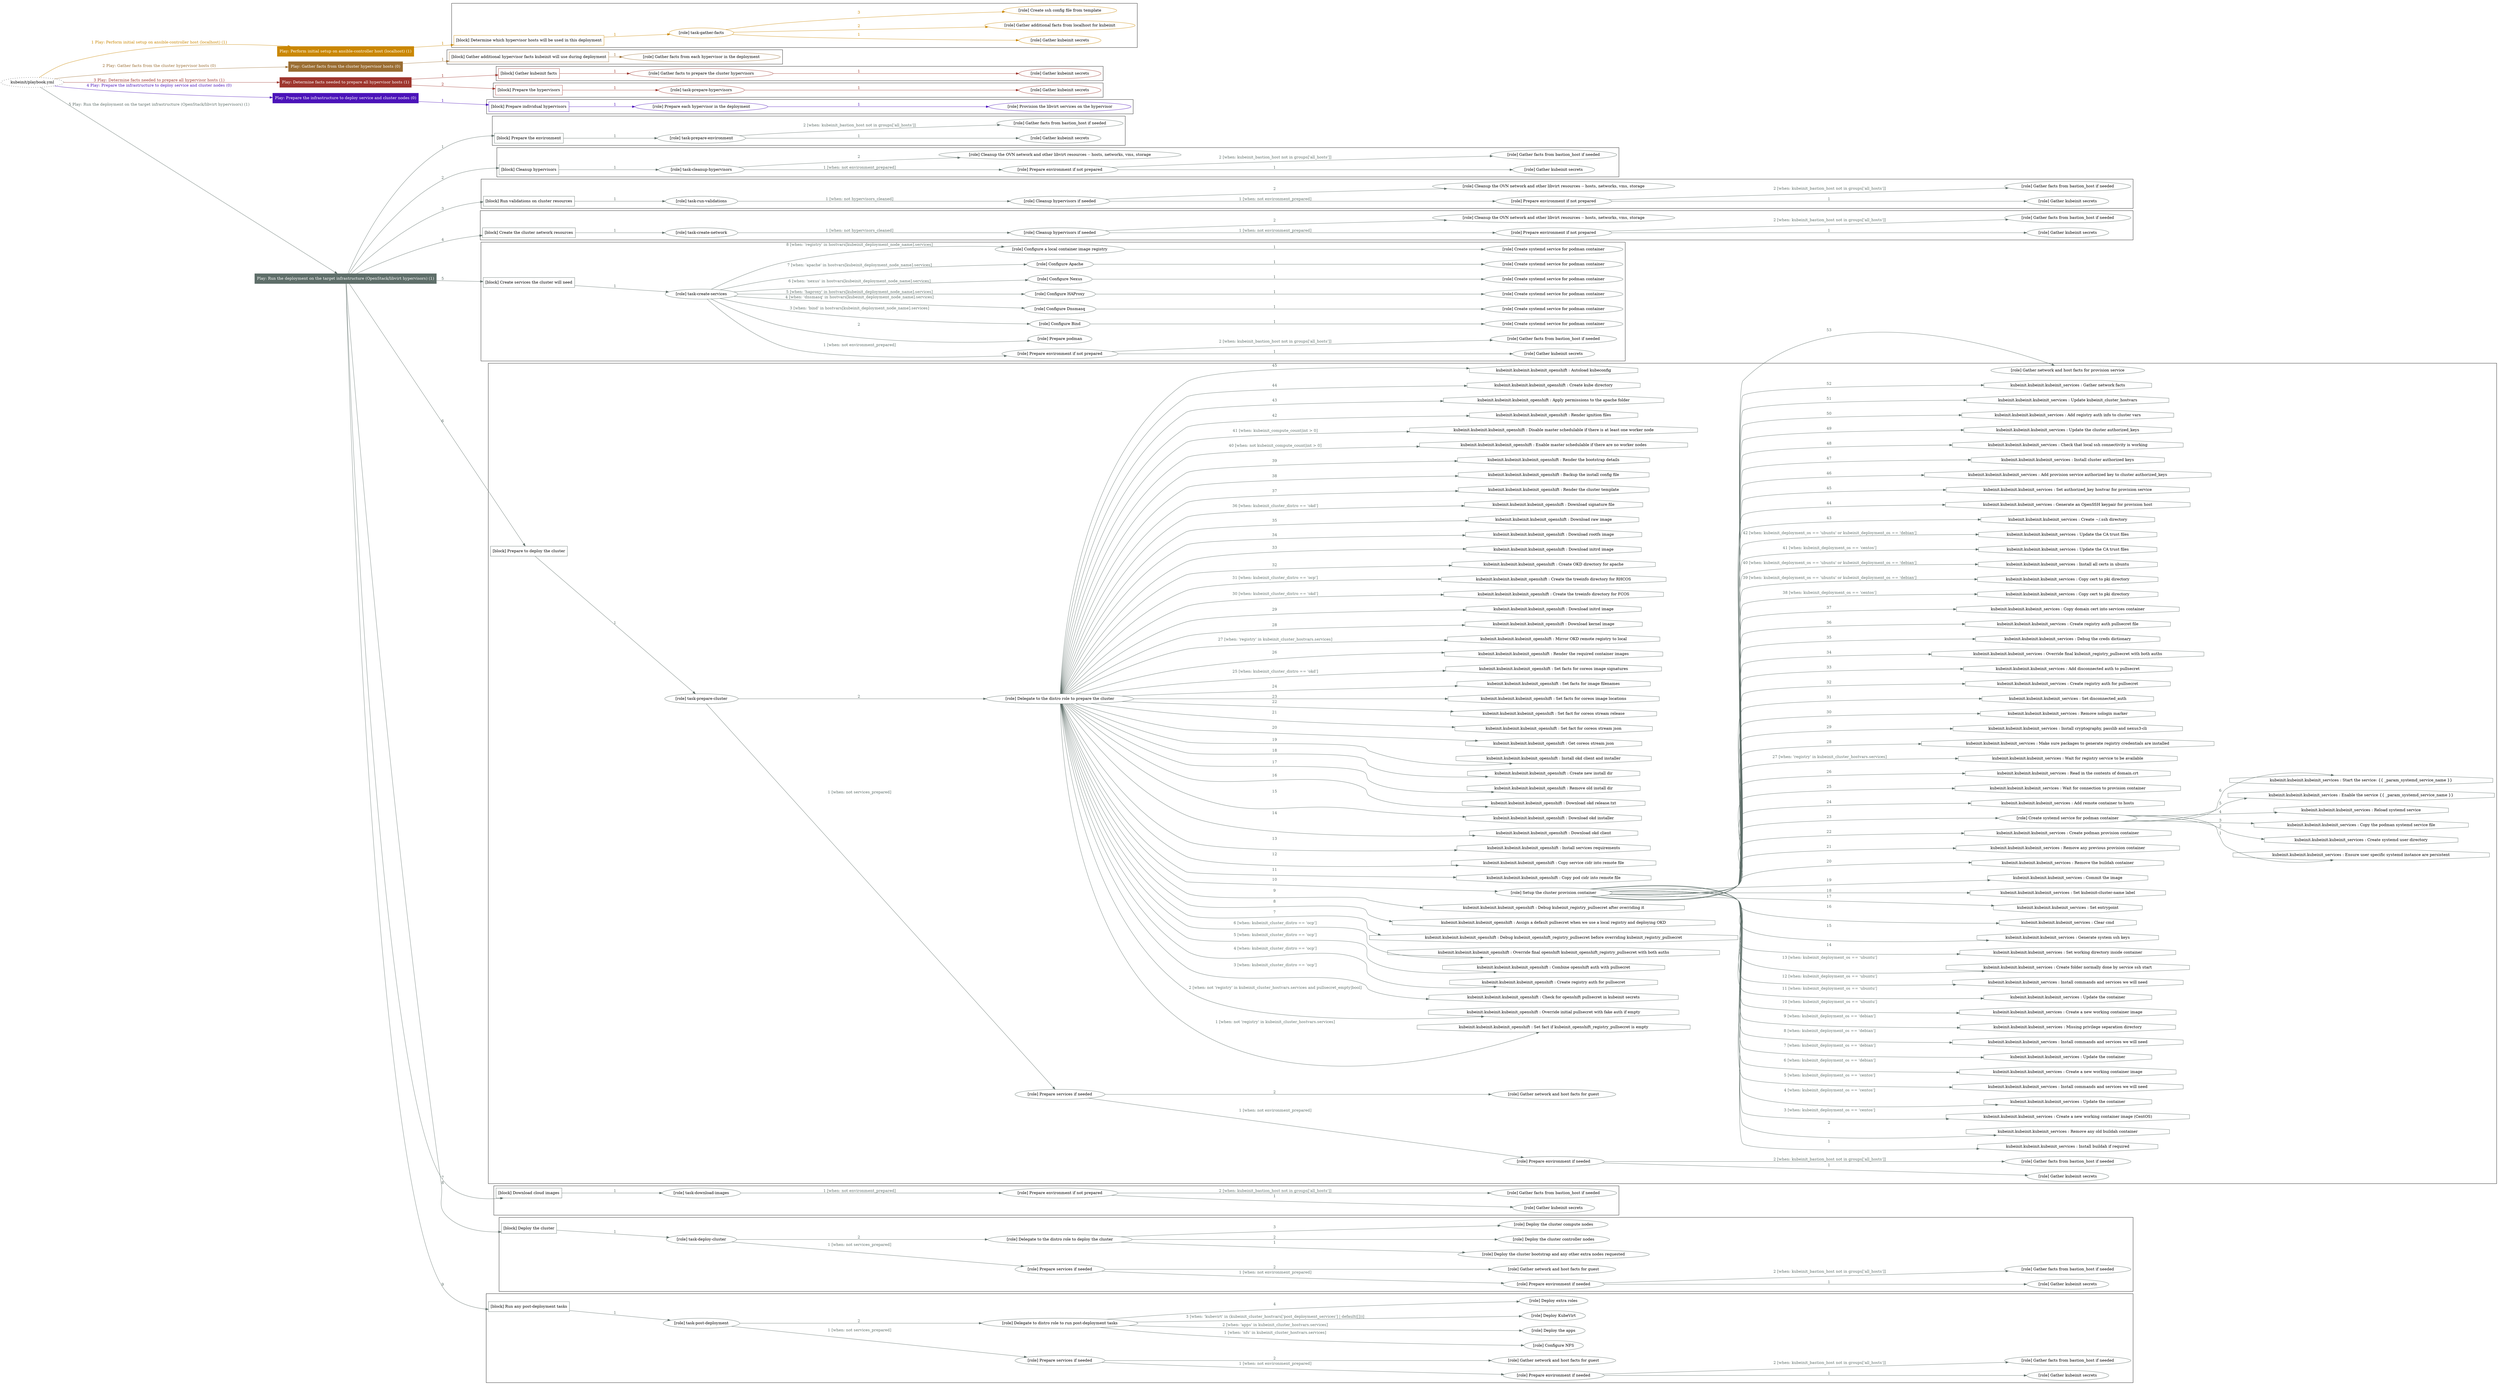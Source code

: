 digraph {
	graph [concentrate=true ordering=in rankdir=LR ratio=fill]
	edge [esep=5 sep=10]
	"kubeinit/playbook.yml" [URL="/home/runner/work/kubeinit/kubeinit/kubeinit/playbook.yml" id=playbook_a5f3e111 style=dotted]
	"kubeinit/playbook.yml" -> play_6b2e6dcc [label="1 Play: Perform initial setup on ansible-controller host (localhost) (1)" color="#ca8702" fontcolor="#ca8702" id=edge_play_6b2e6dcc labeltooltip="1 Play: Perform initial setup on ansible-controller host (localhost) (1)" tooltip="1 Play: Perform initial setup on ansible-controller host (localhost) (1)"]
	subgraph "Play: Perform initial setup on ansible-controller host (localhost) (1)" {
		play_6b2e6dcc [label="Play: Perform initial setup on ansible-controller host (localhost) (1)" URL="/home/runner/work/kubeinit/kubeinit/kubeinit/playbook.yml" color="#ca8702" fontcolor="#ffffff" id=play_6b2e6dcc shape=box style=filled tooltip=localhost]
		play_6b2e6dcc -> block_1cf2ad9f [label=1 color="#ca8702" fontcolor="#ca8702" id=edge_block_1cf2ad9f labeltooltip=1 tooltip=1]
		subgraph cluster_block_1cf2ad9f {
			block_1cf2ad9f [label="[block] Determine which hypervisor hosts will be used in this deployment" URL="/home/runner/work/kubeinit/kubeinit/kubeinit/playbook.yml" color="#ca8702" id=block_1cf2ad9f labeltooltip="Determine which hypervisor hosts will be used in this deployment" shape=box tooltip="Determine which hypervisor hosts will be used in this deployment"]
			block_1cf2ad9f -> role_2f056f20 [label="1 " color="#ca8702" fontcolor="#ca8702" id=edge_role_2f056f20 labeltooltip="1 " tooltip="1 "]
			subgraph "task-gather-facts" {
				role_2f056f20 [label="[role] task-gather-facts" URL="/home/runner/work/kubeinit/kubeinit/kubeinit/playbook.yml" color="#ca8702" id=role_2f056f20 tooltip="task-gather-facts"]
				role_2f056f20 -> role_93df3c79 [label="1 " color="#ca8702" fontcolor="#ca8702" id=edge_role_93df3c79 labeltooltip="1 " tooltip="1 "]
				subgraph "Gather kubeinit secrets" {
					role_93df3c79 [label="[role] Gather kubeinit secrets" URL="/home/runner/.ansible/collections/ansible_collections/kubeinit/kubeinit/roles/kubeinit_prepare/tasks/build_hypervisors_group.yml" color="#ca8702" id=role_93df3c79 tooltip="Gather kubeinit secrets"]
				}
				role_2f056f20 -> role_8d4d882e [label="2 " color="#ca8702" fontcolor="#ca8702" id=edge_role_8d4d882e labeltooltip="2 " tooltip="2 "]
				subgraph "Gather additional facts from localhost for kubeinit" {
					role_8d4d882e [label="[role] Gather additional facts from localhost for kubeinit" URL="/home/runner/.ansible/collections/ansible_collections/kubeinit/kubeinit/roles/kubeinit_prepare/tasks/build_hypervisors_group.yml" color="#ca8702" id=role_8d4d882e tooltip="Gather additional facts from localhost for kubeinit"]
				}
				role_2f056f20 -> role_c23a4e93 [label="3 " color="#ca8702" fontcolor="#ca8702" id=edge_role_c23a4e93 labeltooltip="3 " tooltip="3 "]
				subgraph "Create ssh config file from template" {
					role_c23a4e93 [label="[role] Create ssh config file from template" URL="/home/runner/.ansible/collections/ansible_collections/kubeinit/kubeinit/roles/kubeinit_prepare/tasks/build_hypervisors_group.yml" color="#ca8702" id=role_c23a4e93 tooltip="Create ssh config file from template"]
				}
			}
		}
	}
	"kubeinit/playbook.yml" -> play_565f66d8 [label="2 Play: Gather facts from the cluster hypervisor hosts (0)" color="#9a6d32" fontcolor="#9a6d32" id=edge_play_565f66d8 labeltooltip="2 Play: Gather facts from the cluster hypervisor hosts (0)" tooltip="2 Play: Gather facts from the cluster hypervisor hosts (0)"]
	subgraph "Play: Gather facts from the cluster hypervisor hosts (0)" {
		play_565f66d8 [label="Play: Gather facts from the cluster hypervisor hosts (0)" URL="/home/runner/work/kubeinit/kubeinit/kubeinit/playbook.yml" color="#9a6d32" fontcolor="#ffffff" id=play_565f66d8 shape=box style=filled tooltip="Play: Gather facts from the cluster hypervisor hosts (0)"]
		play_565f66d8 -> block_f759953a [label=1 color="#9a6d32" fontcolor="#9a6d32" id=edge_block_f759953a labeltooltip=1 tooltip=1]
		subgraph cluster_block_f759953a {
			block_f759953a [label="[block] Gather additional hypervisor facts kubeinit will use during deployment" URL="/home/runner/work/kubeinit/kubeinit/kubeinit/playbook.yml" color="#9a6d32" id=block_f759953a labeltooltip="Gather additional hypervisor facts kubeinit will use during deployment" shape=box tooltip="Gather additional hypervisor facts kubeinit will use during deployment"]
			block_f759953a -> role_e353891a [label="1 " color="#9a6d32" fontcolor="#9a6d32" id=edge_role_e353891a labeltooltip="1 " tooltip="1 "]
			subgraph "Gather facts from each hypervisor in the deployment" {
				role_e353891a [label="[role] Gather facts from each hypervisor in the deployment" URL="/home/runner/work/kubeinit/kubeinit/kubeinit/playbook.yml" color="#9a6d32" id=role_e353891a tooltip="Gather facts from each hypervisor in the deployment"]
			}
		}
	}
	"kubeinit/playbook.yml" -> play_d034b524 [label="3 Play: Determine facts needed to prepare all hypervisor hosts (1)" color="#9e362e" fontcolor="#9e362e" id=edge_play_d034b524 labeltooltip="3 Play: Determine facts needed to prepare all hypervisor hosts (1)" tooltip="3 Play: Determine facts needed to prepare all hypervisor hosts (1)"]
	subgraph "Play: Determine facts needed to prepare all hypervisor hosts (1)" {
		play_d034b524 [label="Play: Determine facts needed to prepare all hypervisor hosts (1)" URL="/home/runner/work/kubeinit/kubeinit/kubeinit/playbook.yml" color="#9e362e" fontcolor="#ffffff" id=play_d034b524 shape=box style=filled tooltip=localhost]
		play_d034b524 -> block_e973cd00 [label=1 color="#9e362e" fontcolor="#9e362e" id=edge_block_e973cd00 labeltooltip=1 tooltip=1]
		subgraph cluster_block_e973cd00 {
			block_e973cd00 [label="[block] Gather kubeinit facts" URL="/home/runner/work/kubeinit/kubeinit/kubeinit/playbook.yml" color="#9e362e" id=block_e973cd00 labeltooltip="Gather kubeinit facts" shape=box tooltip="Gather kubeinit facts"]
			block_e973cd00 -> role_778665e4 [label="1 " color="#9e362e" fontcolor="#9e362e" id=edge_role_778665e4 labeltooltip="1 " tooltip="1 "]
			subgraph "Gather facts to prepare the cluster hypervisors" {
				role_778665e4 [label="[role] Gather facts to prepare the cluster hypervisors" URL="/home/runner/work/kubeinit/kubeinit/kubeinit/playbook.yml" color="#9e362e" id=role_778665e4 tooltip="Gather facts to prepare the cluster hypervisors"]
				role_778665e4 -> role_006ea940 [label="1 " color="#9e362e" fontcolor="#9e362e" id=edge_role_006ea940 labeltooltip="1 " tooltip="1 "]
				subgraph "Gather kubeinit secrets" {
					role_006ea940 [label="[role] Gather kubeinit secrets" URL="/home/runner/.ansible/collections/ansible_collections/kubeinit/kubeinit/roles/kubeinit_prepare/tasks/gather_kubeinit_facts.yml" color="#9e362e" id=role_006ea940 tooltip="Gather kubeinit secrets"]
				}
			}
		}
		play_d034b524 -> block_17d5802a [label=2 color="#9e362e" fontcolor="#9e362e" id=edge_block_17d5802a labeltooltip=2 tooltip=2]
		subgraph cluster_block_17d5802a {
			block_17d5802a [label="[block] Prepare the hypervisors" URL="/home/runner/work/kubeinit/kubeinit/kubeinit/playbook.yml" color="#9e362e" id=block_17d5802a labeltooltip="Prepare the hypervisors" shape=box tooltip="Prepare the hypervisors"]
			block_17d5802a -> role_6a9035e7 [label="1 " color="#9e362e" fontcolor="#9e362e" id=edge_role_6a9035e7 labeltooltip="1 " tooltip="1 "]
			subgraph "task-prepare-hypervisors" {
				role_6a9035e7 [label="[role] task-prepare-hypervisors" URL="/home/runner/work/kubeinit/kubeinit/kubeinit/playbook.yml" color="#9e362e" id=role_6a9035e7 tooltip="task-prepare-hypervisors"]
				role_6a9035e7 -> role_28233862 [label="1 " color="#9e362e" fontcolor="#9e362e" id=edge_role_28233862 labeltooltip="1 " tooltip="1 "]
				subgraph "Gather kubeinit secrets" {
					role_28233862 [label="[role] Gather kubeinit secrets" URL="/home/runner/.ansible/collections/ansible_collections/kubeinit/kubeinit/roles/kubeinit_prepare/tasks/gather_kubeinit_facts.yml" color="#9e362e" id=role_28233862 tooltip="Gather kubeinit secrets"]
				}
			}
		}
	}
	"kubeinit/playbook.yml" -> play_20a90efd [label="4 Play: Prepare the infrastructure to deploy service and cluster nodes (0)" color="#4b13b9" fontcolor="#4b13b9" id=edge_play_20a90efd labeltooltip="4 Play: Prepare the infrastructure to deploy service and cluster nodes (0)" tooltip="4 Play: Prepare the infrastructure to deploy service and cluster nodes (0)"]
	subgraph "Play: Prepare the infrastructure to deploy service and cluster nodes (0)" {
		play_20a90efd [label="Play: Prepare the infrastructure to deploy service and cluster nodes (0)" URL="/home/runner/work/kubeinit/kubeinit/kubeinit/playbook.yml" color="#4b13b9" fontcolor="#ffffff" id=play_20a90efd shape=box style=filled tooltip="Play: Prepare the infrastructure to deploy service and cluster nodes (0)"]
		play_20a90efd -> block_e06cc7e3 [label=1 color="#4b13b9" fontcolor="#4b13b9" id=edge_block_e06cc7e3 labeltooltip=1 tooltip=1]
		subgraph cluster_block_e06cc7e3 {
			block_e06cc7e3 [label="[block] Prepare individual hypervisors" URL="/home/runner/work/kubeinit/kubeinit/kubeinit/playbook.yml" color="#4b13b9" id=block_e06cc7e3 labeltooltip="Prepare individual hypervisors" shape=box tooltip="Prepare individual hypervisors"]
			block_e06cc7e3 -> role_f26beb80 [label="1 " color="#4b13b9" fontcolor="#4b13b9" id=edge_role_f26beb80 labeltooltip="1 " tooltip="1 "]
			subgraph "Prepare each hypervisor in the deployment" {
				role_f26beb80 [label="[role] Prepare each hypervisor in the deployment" URL="/home/runner/work/kubeinit/kubeinit/kubeinit/playbook.yml" color="#4b13b9" id=role_f26beb80 tooltip="Prepare each hypervisor in the deployment"]
				role_f26beb80 -> role_8539fa8d [label="1 " color="#4b13b9" fontcolor="#4b13b9" id=edge_role_8539fa8d labeltooltip="1 " tooltip="1 "]
				subgraph "Provision the libvirt services on the hypervisor" {
					role_8539fa8d [label="[role] Provision the libvirt services on the hypervisor" URL="/home/runner/.ansible/collections/ansible_collections/kubeinit/kubeinit/roles/kubeinit_prepare/tasks/prepare_hypervisor.yml" color="#4b13b9" id=role_8539fa8d tooltip="Provision the libvirt services on the hypervisor"]
				}
			}
		}
	}
	"kubeinit/playbook.yml" -> play_5e43e287 [label="5 Play: Run the deployment on the target infrastructure (OpenStack/libvirt hypervisors) (1)" color="#5e6e69" fontcolor="#5e6e69" id=edge_play_5e43e287 labeltooltip="5 Play: Run the deployment on the target infrastructure (OpenStack/libvirt hypervisors) (1)" tooltip="5 Play: Run the deployment on the target infrastructure (OpenStack/libvirt hypervisors) (1)"]
	subgraph "Play: Run the deployment on the target infrastructure (OpenStack/libvirt hypervisors) (1)" {
		play_5e43e287 [label="Play: Run the deployment on the target infrastructure (OpenStack/libvirt hypervisors) (1)" URL="/home/runner/work/kubeinit/kubeinit/kubeinit/playbook.yml" color="#5e6e69" fontcolor="#ffffff" id=play_5e43e287 shape=box style=filled tooltip=localhost]
		play_5e43e287 -> block_2c4ce079 [label=1 color="#5e6e69" fontcolor="#5e6e69" id=edge_block_2c4ce079 labeltooltip=1 tooltip=1]
		subgraph cluster_block_2c4ce079 {
			block_2c4ce079 [label="[block] Prepare the environment" URL="/home/runner/work/kubeinit/kubeinit/kubeinit/playbook.yml" color="#5e6e69" id=block_2c4ce079 labeltooltip="Prepare the environment" shape=box tooltip="Prepare the environment"]
			block_2c4ce079 -> role_68b934df [label="1 " color="#5e6e69" fontcolor="#5e6e69" id=edge_role_68b934df labeltooltip="1 " tooltip="1 "]
			subgraph "task-prepare-environment" {
				role_68b934df [label="[role] task-prepare-environment" URL="/home/runner/work/kubeinit/kubeinit/kubeinit/playbook.yml" color="#5e6e69" id=role_68b934df tooltip="task-prepare-environment"]
				role_68b934df -> role_92af5bb8 [label="1 " color="#5e6e69" fontcolor="#5e6e69" id=edge_role_92af5bb8 labeltooltip="1 " tooltip="1 "]
				subgraph "Gather kubeinit secrets" {
					role_92af5bb8 [label="[role] Gather kubeinit secrets" URL="/home/runner/.ansible/collections/ansible_collections/kubeinit/kubeinit/roles/kubeinit_prepare/tasks/gather_kubeinit_facts.yml" color="#5e6e69" id=role_92af5bb8 tooltip="Gather kubeinit secrets"]
				}
				role_68b934df -> role_a945c562 [label="2 [when: kubeinit_bastion_host not in groups['all_hosts']]" color="#5e6e69" fontcolor="#5e6e69" id=edge_role_a945c562 labeltooltip="2 [when: kubeinit_bastion_host not in groups['all_hosts']]" tooltip="2 [when: kubeinit_bastion_host not in groups['all_hosts']]"]
				subgraph "Gather facts from bastion_host if needed" {
					role_a945c562 [label="[role] Gather facts from bastion_host if needed" URL="/home/runner/.ansible/collections/ansible_collections/kubeinit/kubeinit/roles/kubeinit_prepare/tasks/main.yml" color="#5e6e69" id=role_a945c562 tooltip="Gather facts from bastion_host if needed"]
				}
			}
		}
		play_5e43e287 -> block_93c564c5 [label=2 color="#5e6e69" fontcolor="#5e6e69" id=edge_block_93c564c5 labeltooltip=2 tooltip=2]
		subgraph cluster_block_93c564c5 {
			block_93c564c5 [label="[block] Cleanup hypervisors" URL="/home/runner/work/kubeinit/kubeinit/kubeinit/playbook.yml" color="#5e6e69" id=block_93c564c5 labeltooltip="Cleanup hypervisors" shape=box tooltip="Cleanup hypervisors"]
			block_93c564c5 -> role_15556c6d [label="1 " color="#5e6e69" fontcolor="#5e6e69" id=edge_role_15556c6d labeltooltip="1 " tooltip="1 "]
			subgraph "task-cleanup-hypervisors" {
				role_15556c6d [label="[role] task-cleanup-hypervisors" URL="/home/runner/work/kubeinit/kubeinit/kubeinit/playbook.yml" color="#5e6e69" id=role_15556c6d tooltip="task-cleanup-hypervisors"]
				role_15556c6d -> role_46d23414 [label="1 [when: not environment_prepared]" color="#5e6e69" fontcolor="#5e6e69" id=edge_role_46d23414 labeltooltip="1 [when: not environment_prepared]" tooltip="1 [when: not environment_prepared]"]
				subgraph "Prepare environment if not prepared" {
					role_46d23414 [label="[role] Prepare environment if not prepared" URL="/home/runner/.ansible/collections/ansible_collections/kubeinit/kubeinit/roles/kubeinit_libvirt/tasks/cleanup_hypervisors.yml" color="#5e6e69" id=role_46d23414 tooltip="Prepare environment if not prepared"]
					role_46d23414 -> role_12d5be09 [label="1 " color="#5e6e69" fontcolor="#5e6e69" id=edge_role_12d5be09 labeltooltip="1 " tooltip="1 "]
					subgraph "Gather kubeinit secrets" {
						role_12d5be09 [label="[role] Gather kubeinit secrets" URL="/home/runner/.ansible/collections/ansible_collections/kubeinit/kubeinit/roles/kubeinit_prepare/tasks/gather_kubeinit_facts.yml" color="#5e6e69" id=role_12d5be09 tooltip="Gather kubeinit secrets"]
					}
					role_46d23414 -> role_bd3701cc [label="2 [when: kubeinit_bastion_host not in groups['all_hosts']]" color="#5e6e69" fontcolor="#5e6e69" id=edge_role_bd3701cc labeltooltip="2 [when: kubeinit_bastion_host not in groups['all_hosts']]" tooltip="2 [when: kubeinit_bastion_host not in groups['all_hosts']]"]
					subgraph "Gather facts from bastion_host if needed" {
						role_bd3701cc [label="[role] Gather facts from bastion_host if needed" URL="/home/runner/.ansible/collections/ansible_collections/kubeinit/kubeinit/roles/kubeinit_prepare/tasks/main.yml" color="#5e6e69" id=role_bd3701cc tooltip="Gather facts from bastion_host if needed"]
					}
				}
				role_15556c6d -> role_2a8d658f [label="2 " color="#5e6e69" fontcolor="#5e6e69" id=edge_role_2a8d658f labeltooltip="2 " tooltip="2 "]
				subgraph "Cleanup the OVN network and other libvirt resources -- hosts, networks, vms, storage" {
					role_2a8d658f [label="[role] Cleanup the OVN network and other libvirt resources -- hosts, networks, vms, storage" URL="/home/runner/.ansible/collections/ansible_collections/kubeinit/kubeinit/roles/kubeinit_libvirt/tasks/cleanup_hypervisors.yml" color="#5e6e69" id=role_2a8d658f tooltip="Cleanup the OVN network and other libvirt resources -- hosts, networks, vms, storage"]
				}
			}
		}
		play_5e43e287 -> block_e8752a01 [label=3 color="#5e6e69" fontcolor="#5e6e69" id=edge_block_e8752a01 labeltooltip=3 tooltip=3]
		subgraph cluster_block_e8752a01 {
			block_e8752a01 [label="[block] Run validations on cluster resources" URL="/home/runner/work/kubeinit/kubeinit/kubeinit/playbook.yml" color="#5e6e69" id=block_e8752a01 labeltooltip="Run validations on cluster resources" shape=box tooltip="Run validations on cluster resources"]
			block_e8752a01 -> role_e3630ae6 [label="1 " color="#5e6e69" fontcolor="#5e6e69" id=edge_role_e3630ae6 labeltooltip="1 " tooltip="1 "]
			subgraph "task-run-validations" {
				role_e3630ae6 [label="[role] task-run-validations" URL="/home/runner/work/kubeinit/kubeinit/kubeinit/playbook.yml" color="#5e6e69" id=role_e3630ae6 tooltip="task-run-validations"]
				role_e3630ae6 -> role_65b2104e [label="1 [when: not hypervisors_cleaned]" color="#5e6e69" fontcolor="#5e6e69" id=edge_role_65b2104e labeltooltip="1 [when: not hypervisors_cleaned]" tooltip="1 [when: not hypervisors_cleaned]"]
				subgraph "Cleanup hypervisors if needed" {
					role_65b2104e [label="[role] Cleanup hypervisors if needed" URL="/home/runner/.ansible/collections/ansible_collections/kubeinit/kubeinit/roles/kubeinit_validations/tasks/main.yml" color="#5e6e69" id=role_65b2104e tooltip="Cleanup hypervisors if needed"]
					role_65b2104e -> role_0a9f502d [label="1 [when: not environment_prepared]" color="#5e6e69" fontcolor="#5e6e69" id=edge_role_0a9f502d labeltooltip="1 [when: not environment_prepared]" tooltip="1 [when: not environment_prepared]"]
					subgraph "Prepare environment if not prepared" {
						role_0a9f502d [label="[role] Prepare environment if not prepared" URL="/home/runner/.ansible/collections/ansible_collections/kubeinit/kubeinit/roles/kubeinit_libvirt/tasks/cleanup_hypervisors.yml" color="#5e6e69" id=role_0a9f502d tooltip="Prepare environment if not prepared"]
						role_0a9f502d -> role_f2d1a346 [label="1 " color="#5e6e69" fontcolor="#5e6e69" id=edge_role_f2d1a346 labeltooltip="1 " tooltip="1 "]
						subgraph "Gather kubeinit secrets" {
							role_f2d1a346 [label="[role] Gather kubeinit secrets" URL="/home/runner/.ansible/collections/ansible_collections/kubeinit/kubeinit/roles/kubeinit_prepare/tasks/gather_kubeinit_facts.yml" color="#5e6e69" id=role_f2d1a346 tooltip="Gather kubeinit secrets"]
						}
						role_0a9f502d -> role_9d3f6ad6 [label="2 [when: kubeinit_bastion_host not in groups['all_hosts']]" color="#5e6e69" fontcolor="#5e6e69" id=edge_role_9d3f6ad6 labeltooltip="2 [when: kubeinit_bastion_host not in groups['all_hosts']]" tooltip="2 [when: kubeinit_bastion_host not in groups['all_hosts']]"]
						subgraph "Gather facts from bastion_host if needed" {
							role_9d3f6ad6 [label="[role] Gather facts from bastion_host if needed" URL="/home/runner/.ansible/collections/ansible_collections/kubeinit/kubeinit/roles/kubeinit_prepare/tasks/main.yml" color="#5e6e69" id=role_9d3f6ad6 tooltip="Gather facts from bastion_host if needed"]
						}
					}
					role_65b2104e -> role_740170fb [label="2 " color="#5e6e69" fontcolor="#5e6e69" id=edge_role_740170fb labeltooltip="2 " tooltip="2 "]
					subgraph "Cleanup the OVN network and other libvirt resources -- hosts, networks, vms, storage" {
						role_740170fb [label="[role] Cleanup the OVN network and other libvirt resources -- hosts, networks, vms, storage" URL="/home/runner/.ansible/collections/ansible_collections/kubeinit/kubeinit/roles/kubeinit_libvirt/tasks/cleanup_hypervisors.yml" color="#5e6e69" id=role_740170fb tooltip="Cleanup the OVN network and other libvirt resources -- hosts, networks, vms, storage"]
					}
				}
			}
		}
		play_5e43e287 -> block_58ec37ef [label=4 color="#5e6e69" fontcolor="#5e6e69" id=edge_block_58ec37ef labeltooltip=4 tooltip=4]
		subgraph cluster_block_58ec37ef {
			block_58ec37ef [label="[block] Create the cluster network resources" URL="/home/runner/work/kubeinit/kubeinit/kubeinit/playbook.yml" color="#5e6e69" id=block_58ec37ef labeltooltip="Create the cluster network resources" shape=box tooltip="Create the cluster network resources"]
			block_58ec37ef -> role_70302135 [label="1 " color="#5e6e69" fontcolor="#5e6e69" id=edge_role_70302135 labeltooltip="1 " tooltip="1 "]
			subgraph "task-create-network" {
				role_70302135 [label="[role] task-create-network" URL="/home/runner/work/kubeinit/kubeinit/kubeinit/playbook.yml" color="#5e6e69" id=role_70302135 tooltip="task-create-network"]
				role_70302135 -> role_50ceb635 [label="1 [when: not hypervisors_cleaned]" color="#5e6e69" fontcolor="#5e6e69" id=edge_role_50ceb635 labeltooltip="1 [when: not hypervisors_cleaned]" tooltip="1 [when: not hypervisors_cleaned]"]
				subgraph "Cleanup hypervisors if needed" {
					role_50ceb635 [label="[role] Cleanup hypervisors if needed" URL="/home/runner/.ansible/collections/ansible_collections/kubeinit/kubeinit/roles/kubeinit_libvirt/tasks/create_network.yml" color="#5e6e69" id=role_50ceb635 tooltip="Cleanup hypervisors if needed"]
					role_50ceb635 -> role_cca22d11 [label="1 [when: not environment_prepared]" color="#5e6e69" fontcolor="#5e6e69" id=edge_role_cca22d11 labeltooltip="1 [when: not environment_prepared]" tooltip="1 [when: not environment_prepared]"]
					subgraph "Prepare environment if not prepared" {
						role_cca22d11 [label="[role] Prepare environment if not prepared" URL="/home/runner/.ansible/collections/ansible_collections/kubeinit/kubeinit/roles/kubeinit_libvirt/tasks/cleanup_hypervisors.yml" color="#5e6e69" id=role_cca22d11 tooltip="Prepare environment if not prepared"]
						role_cca22d11 -> role_ac0e8d7a [label="1 " color="#5e6e69" fontcolor="#5e6e69" id=edge_role_ac0e8d7a labeltooltip="1 " tooltip="1 "]
						subgraph "Gather kubeinit secrets" {
							role_ac0e8d7a [label="[role] Gather kubeinit secrets" URL="/home/runner/.ansible/collections/ansible_collections/kubeinit/kubeinit/roles/kubeinit_prepare/tasks/gather_kubeinit_facts.yml" color="#5e6e69" id=role_ac0e8d7a tooltip="Gather kubeinit secrets"]
						}
						role_cca22d11 -> role_74beead7 [label="2 [when: kubeinit_bastion_host not in groups['all_hosts']]" color="#5e6e69" fontcolor="#5e6e69" id=edge_role_74beead7 labeltooltip="2 [when: kubeinit_bastion_host not in groups['all_hosts']]" tooltip="2 [when: kubeinit_bastion_host not in groups['all_hosts']]"]
						subgraph "Gather facts from bastion_host if needed" {
							role_74beead7 [label="[role] Gather facts from bastion_host if needed" URL="/home/runner/.ansible/collections/ansible_collections/kubeinit/kubeinit/roles/kubeinit_prepare/tasks/main.yml" color="#5e6e69" id=role_74beead7 tooltip="Gather facts from bastion_host if needed"]
						}
					}
					role_50ceb635 -> role_0496003d [label="2 " color="#5e6e69" fontcolor="#5e6e69" id=edge_role_0496003d labeltooltip="2 " tooltip="2 "]
					subgraph "Cleanup the OVN network and other libvirt resources -- hosts, networks, vms, storage" {
						role_0496003d [label="[role] Cleanup the OVN network and other libvirt resources -- hosts, networks, vms, storage" URL="/home/runner/.ansible/collections/ansible_collections/kubeinit/kubeinit/roles/kubeinit_libvirt/tasks/cleanup_hypervisors.yml" color="#5e6e69" id=role_0496003d tooltip="Cleanup the OVN network and other libvirt resources -- hosts, networks, vms, storage"]
					}
				}
			}
		}
		play_5e43e287 -> block_fb2813d8 [label=5 color="#5e6e69" fontcolor="#5e6e69" id=edge_block_fb2813d8 labeltooltip=5 tooltip=5]
		subgraph cluster_block_fb2813d8 {
			block_fb2813d8 [label="[block] Create services the cluster will need" URL="/home/runner/work/kubeinit/kubeinit/kubeinit/playbook.yml" color="#5e6e69" id=block_fb2813d8 labeltooltip="Create services the cluster will need" shape=box tooltip="Create services the cluster will need"]
			block_fb2813d8 -> role_94f956df [label="1 " color="#5e6e69" fontcolor="#5e6e69" id=edge_role_94f956df labeltooltip="1 " tooltip="1 "]
			subgraph "task-create-services" {
				role_94f956df [label="[role] task-create-services" URL="/home/runner/work/kubeinit/kubeinit/kubeinit/playbook.yml" color="#5e6e69" id=role_94f956df tooltip="task-create-services"]
				role_94f956df -> role_20a52341 [label="1 [when: not environment_prepared]" color="#5e6e69" fontcolor="#5e6e69" id=edge_role_20a52341 labeltooltip="1 [when: not environment_prepared]" tooltip="1 [when: not environment_prepared]"]
				subgraph "Prepare environment if not prepared" {
					role_20a52341 [label="[role] Prepare environment if not prepared" URL="/home/runner/.ansible/collections/ansible_collections/kubeinit/kubeinit/roles/kubeinit_services/tasks/main.yml" color="#5e6e69" id=role_20a52341 tooltip="Prepare environment if not prepared"]
					role_20a52341 -> role_c52374c9 [label="1 " color="#5e6e69" fontcolor="#5e6e69" id=edge_role_c52374c9 labeltooltip="1 " tooltip="1 "]
					subgraph "Gather kubeinit secrets" {
						role_c52374c9 [label="[role] Gather kubeinit secrets" URL="/home/runner/.ansible/collections/ansible_collections/kubeinit/kubeinit/roles/kubeinit_prepare/tasks/gather_kubeinit_facts.yml" color="#5e6e69" id=role_c52374c9 tooltip="Gather kubeinit secrets"]
					}
					role_20a52341 -> role_9b66df57 [label="2 [when: kubeinit_bastion_host not in groups['all_hosts']]" color="#5e6e69" fontcolor="#5e6e69" id=edge_role_9b66df57 labeltooltip="2 [when: kubeinit_bastion_host not in groups['all_hosts']]" tooltip="2 [when: kubeinit_bastion_host not in groups['all_hosts']]"]
					subgraph "Gather facts from bastion_host if needed" {
						role_9b66df57 [label="[role] Gather facts from bastion_host if needed" URL="/home/runner/.ansible/collections/ansible_collections/kubeinit/kubeinit/roles/kubeinit_prepare/tasks/main.yml" color="#5e6e69" id=role_9b66df57 tooltip="Gather facts from bastion_host if needed"]
					}
				}
				role_94f956df -> role_f9e8493f [label="2 " color="#5e6e69" fontcolor="#5e6e69" id=edge_role_f9e8493f labeltooltip="2 " tooltip="2 "]
				subgraph "Prepare podman" {
					role_f9e8493f [label="[role] Prepare podman" URL="/home/runner/.ansible/collections/ansible_collections/kubeinit/kubeinit/roles/kubeinit_services/tasks/00_create_service_pod.yml" color="#5e6e69" id=role_f9e8493f tooltip="Prepare podman"]
				}
				role_94f956df -> role_1689558f [label="3 [when: 'bind' in hostvars[kubeinit_deployment_node_name].services]" color="#5e6e69" fontcolor="#5e6e69" id=edge_role_1689558f labeltooltip="3 [when: 'bind' in hostvars[kubeinit_deployment_node_name].services]" tooltip="3 [when: 'bind' in hostvars[kubeinit_deployment_node_name].services]"]
				subgraph "Configure Bind" {
					role_1689558f [label="[role] Configure Bind" URL="/home/runner/.ansible/collections/ansible_collections/kubeinit/kubeinit/roles/kubeinit_services/tasks/start_services_containers.yml" color="#5e6e69" id=role_1689558f tooltip="Configure Bind"]
					role_1689558f -> role_32a0fc34 [label="1 " color="#5e6e69" fontcolor="#5e6e69" id=edge_role_32a0fc34 labeltooltip="1 " tooltip="1 "]
					subgraph "Create systemd service for podman container" {
						role_32a0fc34 [label="[role] Create systemd service for podman container" URL="/home/runner/.ansible/collections/ansible_collections/kubeinit/kubeinit/roles/kubeinit_bind/tasks/main.yml" color="#5e6e69" id=role_32a0fc34 tooltip="Create systemd service for podman container"]
					}
				}
				role_94f956df -> role_35f62503 [label="4 [when: 'dnsmasq' in hostvars[kubeinit_deployment_node_name].services]" color="#5e6e69" fontcolor="#5e6e69" id=edge_role_35f62503 labeltooltip="4 [when: 'dnsmasq' in hostvars[kubeinit_deployment_node_name].services]" tooltip="4 [when: 'dnsmasq' in hostvars[kubeinit_deployment_node_name].services]"]
				subgraph "Configure Dnsmasq" {
					role_35f62503 [label="[role] Configure Dnsmasq" URL="/home/runner/.ansible/collections/ansible_collections/kubeinit/kubeinit/roles/kubeinit_services/tasks/start_services_containers.yml" color="#5e6e69" id=role_35f62503 tooltip="Configure Dnsmasq"]
					role_35f62503 -> role_99ae4ab2 [label="1 " color="#5e6e69" fontcolor="#5e6e69" id=edge_role_99ae4ab2 labeltooltip="1 " tooltip="1 "]
					subgraph "Create systemd service for podman container" {
						role_99ae4ab2 [label="[role] Create systemd service for podman container" URL="/home/runner/.ansible/collections/ansible_collections/kubeinit/kubeinit/roles/kubeinit_dnsmasq/tasks/main.yml" color="#5e6e69" id=role_99ae4ab2 tooltip="Create systemd service for podman container"]
					}
				}
				role_94f956df -> role_d7a8b5bc [label="5 [when: 'haproxy' in hostvars[kubeinit_deployment_node_name].services]" color="#5e6e69" fontcolor="#5e6e69" id=edge_role_d7a8b5bc labeltooltip="5 [when: 'haproxy' in hostvars[kubeinit_deployment_node_name].services]" tooltip="5 [when: 'haproxy' in hostvars[kubeinit_deployment_node_name].services]"]
				subgraph "Configure HAProxy" {
					role_d7a8b5bc [label="[role] Configure HAProxy" URL="/home/runner/.ansible/collections/ansible_collections/kubeinit/kubeinit/roles/kubeinit_services/tasks/start_services_containers.yml" color="#5e6e69" id=role_d7a8b5bc tooltip="Configure HAProxy"]
					role_d7a8b5bc -> role_bb60bd6b [label="1 " color="#5e6e69" fontcolor="#5e6e69" id=edge_role_bb60bd6b labeltooltip="1 " tooltip="1 "]
					subgraph "Create systemd service for podman container" {
						role_bb60bd6b [label="[role] Create systemd service for podman container" URL="/home/runner/.ansible/collections/ansible_collections/kubeinit/kubeinit/roles/kubeinit_haproxy/tasks/main.yml" color="#5e6e69" id=role_bb60bd6b tooltip="Create systemd service for podman container"]
					}
				}
				role_94f956df -> role_0c3d9aba [label="6 [when: 'nexus' in hostvars[kubeinit_deployment_node_name].services]" color="#5e6e69" fontcolor="#5e6e69" id=edge_role_0c3d9aba labeltooltip="6 [when: 'nexus' in hostvars[kubeinit_deployment_node_name].services]" tooltip="6 [when: 'nexus' in hostvars[kubeinit_deployment_node_name].services]"]
				subgraph "Configure Nexus" {
					role_0c3d9aba [label="[role] Configure Nexus" URL="/home/runner/.ansible/collections/ansible_collections/kubeinit/kubeinit/roles/kubeinit_services/tasks/start_services_containers.yml" color="#5e6e69" id=role_0c3d9aba tooltip="Configure Nexus"]
					role_0c3d9aba -> role_4641065d [label="1 " color="#5e6e69" fontcolor="#5e6e69" id=edge_role_4641065d labeltooltip="1 " tooltip="1 "]
					subgraph "Create systemd service for podman container" {
						role_4641065d [label="[role] Create systemd service for podman container" URL="/home/runner/.ansible/collections/ansible_collections/kubeinit/kubeinit/roles/kubeinit_nexus/tasks/main.yml" color="#5e6e69" id=role_4641065d tooltip="Create systemd service for podman container"]
					}
				}
				role_94f956df -> role_b9f31f35 [label="7 [when: 'apache' in hostvars[kubeinit_deployment_node_name].services]" color="#5e6e69" fontcolor="#5e6e69" id=edge_role_b9f31f35 labeltooltip="7 [when: 'apache' in hostvars[kubeinit_deployment_node_name].services]" tooltip="7 [when: 'apache' in hostvars[kubeinit_deployment_node_name].services]"]
				subgraph "Configure Apache" {
					role_b9f31f35 [label="[role] Configure Apache" URL="/home/runner/.ansible/collections/ansible_collections/kubeinit/kubeinit/roles/kubeinit_services/tasks/start_services_containers.yml" color="#5e6e69" id=role_b9f31f35 tooltip="Configure Apache"]
					role_b9f31f35 -> role_8ef3d57a [label="1 " color="#5e6e69" fontcolor="#5e6e69" id=edge_role_8ef3d57a labeltooltip="1 " tooltip="1 "]
					subgraph "Create systemd service for podman container" {
						role_8ef3d57a [label="[role] Create systemd service for podman container" URL="/home/runner/.ansible/collections/ansible_collections/kubeinit/kubeinit/roles/kubeinit_apache/tasks/main.yml" color="#5e6e69" id=role_8ef3d57a tooltip="Create systemd service for podman container"]
					}
				}
				role_94f956df -> role_5bd1c44c [label="8 [when: 'registry' in hostvars[kubeinit_deployment_node_name].services]" color="#5e6e69" fontcolor="#5e6e69" id=edge_role_5bd1c44c labeltooltip="8 [when: 'registry' in hostvars[kubeinit_deployment_node_name].services]" tooltip="8 [when: 'registry' in hostvars[kubeinit_deployment_node_name].services]"]
				subgraph "Configure a local container image registry" {
					role_5bd1c44c [label="[role] Configure a local container image registry" URL="/home/runner/.ansible/collections/ansible_collections/kubeinit/kubeinit/roles/kubeinit_services/tasks/start_services_containers.yml" color="#5e6e69" id=role_5bd1c44c tooltip="Configure a local container image registry"]
					role_5bd1c44c -> role_bc020c94 [label="1 " color="#5e6e69" fontcolor="#5e6e69" id=edge_role_bc020c94 labeltooltip="1 " tooltip="1 "]
					subgraph "Create systemd service for podman container" {
						role_bc020c94 [label="[role] Create systemd service for podman container" URL="/home/runner/.ansible/collections/ansible_collections/kubeinit/kubeinit/roles/kubeinit_registry/tasks/main.yml" color="#5e6e69" id=role_bc020c94 tooltip="Create systemd service for podman container"]
					}
				}
			}
		}
		play_5e43e287 -> block_b9941076 [label=6 color="#5e6e69" fontcolor="#5e6e69" id=edge_block_b9941076 labeltooltip=6 tooltip=6]
		subgraph cluster_block_b9941076 {
			block_b9941076 [label="[block] Prepare to deploy the cluster" URL="/home/runner/work/kubeinit/kubeinit/kubeinit/playbook.yml" color="#5e6e69" id=block_b9941076 labeltooltip="Prepare to deploy the cluster" shape=box tooltip="Prepare to deploy the cluster"]
			block_b9941076 -> role_115a0c66 [label="1 " color="#5e6e69" fontcolor="#5e6e69" id=edge_role_115a0c66 labeltooltip="1 " tooltip="1 "]
			subgraph "task-prepare-cluster" {
				role_115a0c66 [label="[role] task-prepare-cluster" URL="/home/runner/work/kubeinit/kubeinit/kubeinit/playbook.yml" color="#5e6e69" id=role_115a0c66 tooltip="task-prepare-cluster"]
				role_115a0c66 -> role_f8c74512 [label="1 [when: not services_prepared]" color="#5e6e69" fontcolor="#5e6e69" id=edge_role_f8c74512 labeltooltip="1 [when: not services_prepared]" tooltip="1 [when: not services_prepared]"]
				subgraph "Prepare services if needed" {
					role_f8c74512 [label="[role] Prepare services if needed" URL="/home/runner/.ansible/collections/ansible_collections/kubeinit/kubeinit/roles/kubeinit_prepare/tasks/prepare_cluster.yml" color="#5e6e69" id=role_f8c74512 tooltip="Prepare services if needed"]
					role_f8c74512 -> role_ae8aa195 [label="1 [when: not environment_prepared]" color="#5e6e69" fontcolor="#5e6e69" id=edge_role_ae8aa195 labeltooltip="1 [when: not environment_prepared]" tooltip="1 [when: not environment_prepared]"]
					subgraph "Prepare environment if needed" {
						role_ae8aa195 [label="[role] Prepare environment if needed" URL="/home/runner/.ansible/collections/ansible_collections/kubeinit/kubeinit/roles/kubeinit_services/tasks/prepare_services.yml" color="#5e6e69" id=role_ae8aa195 tooltip="Prepare environment if needed"]
						role_ae8aa195 -> role_afaa3b73 [label="1 " color="#5e6e69" fontcolor="#5e6e69" id=edge_role_afaa3b73 labeltooltip="1 " tooltip="1 "]
						subgraph "Gather kubeinit secrets" {
							role_afaa3b73 [label="[role] Gather kubeinit secrets" URL="/home/runner/.ansible/collections/ansible_collections/kubeinit/kubeinit/roles/kubeinit_prepare/tasks/gather_kubeinit_facts.yml" color="#5e6e69" id=role_afaa3b73 tooltip="Gather kubeinit secrets"]
						}
						role_ae8aa195 -> role_d90d2df1 [label="2 [when: kubeinit_bastion_host not in groups['all_hosts']]" color="#5e6e69" fontcolor="#5e6e69" id=edge_role_d90d2df1 labeltooltip="2 [when: kubeinit_bastion_host not in groups['all_hosts']]" tooltip="2 [when: kubeinit_bastion_host not in groups['all_hosts']]"]
						subgraph "Gather facts from bastion_host if needed" {
							role_d90d2df1 [label="[role] Gather facts from bastion_host if needed" URL="/home/runner/.ansible/collections/ansible_collections/kubeinit/kubeinit/roles/kubeinit_prepare/tasks/main.yml" color="#5e6e69" id=role_d90d2df1 tooltip="Gather facts from bastion_host if needed"]
						}
					}
					role_f8c74512 -> role_7995a863 [label="2 " color="#5e6e69" fontcolor="#5e6e69" id=edge_role_7995a863 labeltooltip="2 " tooltip="2 "]
					subgraph "Gather network and host facts for guest" {
						role_7995a863 [label="[role] Gather network and host facts for guest" URL="/home/runner/.ansible/collections/ansible_collections/kubeinit/kubeinit/roles/kubeinit_services/tasks/prepare_services.yml" color="#5e6e69" id=role_7995a863 tooltip="Gather network and host facts for guest"]
					}
				}
				role_115a0c66 -> role_302bfc51 [label="2 " color="#5e6e69" fontcolor="#5e6e69" id=edge_role_302bfc51 labeltooltip="2 " tooltip="2 "]
				subgraph "Delegate to the distro role to prepare the cluster" {
					role_302bfc51 [label="[role] Delegate to the distro role to prepare the cluster" URL="/home/runner/.ansible/collections/ansible_collections/kubeinit/kubeinit/roles/kubeinit_prepare/tasks/prepare_cluster.yml" color="#5e6e69" id=role_302bfc51 tooltip="Delegate to the distro role to prepare the cluster"]
					task_790d3237 [label="kubeinit.kubeinit.kubeinit_openshift : Set fact if kubeinit_openshift_registry_pullsecret is empty" URL="/home/runner/.ansible/collections/ansible_collections/kubeinit/kubeinit/roles/kubeinit_openshift/tasks/prepare_cluster.yml" color="#5e6e69" id=task_790d3237 shape=octagon tooltip="kubeinit.kubeinit.kubeinit_openshift : Set fact if kubeinit_openshift_registry_pullsecret is empty"]
					role_302bfc51 -> task_790d3237 [label="1 [when: not 'registry' in kubeinit_cluster_hostvars.services]" color="#5e6e69" fontcolor="#5e6e69" id=edge_task_790d3237 labeltooltip="1 [when: not 'registry' in kubeinit_cluster_hostvars.services]" tooltip="1 [when: not 'registry' in kubeinit_cluster_hostvars.services]"]
					task_971384f9 [label="kubeinit.kubeinit.kubeinit_openshift : Override initial pullsecret with fake auth if empty" URL="/home/runner/.ansible/collections/ansible_collections/kubeinit/kubeinit/roles/kubeinit_openshift/tasks/prepare_cluster.yml" color="#5e6e69" id=task_971384f9 shape=octagon tooltip="kubeinit.kubeinit.kubeinit_openshift : Override initial pullsecret with fake auth if empty"]
					role_302bfc51 -> task_971384f9 [label="2 [when: not 'registry' in kubeinit_cluster_hostvars.services and pullsecret_empty|bool]" color="#5e6e69" fontcolor="#5e6e69" id=edge_task_971384f9 labeltooltip="2 [when: not 'registry' in kubeinit_cluster_hostvars.services and pullsecret_empty|bool]" tooltip="2 [when: not 'registry' in kubeinit_cluster_hostvars.services and pullsecret_empty|bool]"]
					task_ce883b4b [label="kubeinit.kubeinit.kubeinit_openshift : Check for openshift pullsecret in kubeinit secrets" URL="/home/runner/.ansible/collections/ansible_collections/kubeinit/kubeinit/roles/kubeinit_openshift/tasks/prepare_cluster.yml" color="#5e6e69" id=task_ce883b4b shape=octagon tooltip="kubeinit.kubeinit.kubeinit_openshift : Check for openshift pullsecret in kubeinit secrets"]
					role_302bfc51 -> task_ce883b4b [label="3 [when: kubeinit_cluster_distro == 'ocp']" color="#5e6e69" fontcolor="#5e6e69" id=edge_task_ce883b4b labeltooltip="3 [when: kubeinit_cluster_distro == 'ocp']" tooltip="3 [when: kubeinit_cluster_distro == 'ocp']"]
					task_e8a52a3b [label="kubeinit.kubeinit.kubeinit_openshift : Create registry auth for pullsecret" URL="/home/runner/.ansible/collections/ansible_collections/kubeinit/kubeinit/roles/kubeinit_openshift/tasks/prepare_cluster.yml" color="#5e6e69" id=task_e8a52a3b shape=octagon tooltip="kubeinit.kubeinit.kubeinit_openshift : Create registry auth for pullsecret"]
					role_302bfc51 -> task_e8a52a3b [label="4 [when: kubeinit_cluster_distro == 'ocp']" color="#5e6e69" fontcolor="#5e6e69" id=edge_task_e8a52a3b labeltooltip="4 [when: kubeinit_cluster_distro == 'ocp']" tooltip="4 [when: kubeinit_cluster_distro == 'ocp']"]
					task_b0f478ac [label="kubeinit.kubeinit.kubeinit_openshift : Combine openshift auth with pullsecret" URL="/home/runner/.ansible/collections/ansible_collections/kubeinit/kubeinit/roles/kubeinit_openshift/tasks/prepare_cluster.yml" color="#5e6e69" id=task_b0f478ac shape=octagon tooltip="kubeinit.kubeinit.kubeinit_openshift : Combine openshift auth with pullsecret"]
					role_302bfc51 -> task_b0f478ac [label="5 [when: kubeinit_cluster_distro == 'ocp']" color="#5e6e69" fontcolor="#5e6e69" id=edge_task_b0f478ac labeltooltip="5 [when: kubeinit_cluster_distro == 'ocp']" tooltip="5 [when: kubeinit_cluster_distro == 'ocp']"]
					task_2a137064 [label="kubeinit.kubeinit.kubeinit_openshift : Override final openshift kubeinit_openshift_registry_pullsecret with both auths" URL="/home/runner/.ansible/collections/ansible_collections/kubeinit/kubeinit/roles/kubeinit_openshift/tasks/prepare_cluster.yml" color="#5e6e69" id=task_2a137064 shape=octagon tooltip="kubeinit.kubeinit.kubeinit_openshift : Override final openshift kubeinit_openshift_registry_pullsecret with both auths"]
					role_302bfc51 -> task_2a137064 [label="6 [when: kubeinit_cluster_distro == 'ocp']" color="#5e6e69" fontcolor="#5e6e69" id=edge_task_2a137064 labeltooltip="6 [when: kubeinit_cluster_distro == 'ocp']" tooltip="6 [when: kubeinit_cluster_distro == 'ocp']"]
					task_2c51c35a [label="kubeinit.kubeinit.kubeinit_openshift : Debug kubeinit_openshift_registry_pullsecret before overriding kubeinit_registry_pullsecret" URL="/home/runner/.ansible/collections/ansible_collections/kubeinit/kubeinit/roles/kubeinit_openshift/tasks/prepare_cluster.yml" color="#5e6e69" id=task_2c51c35a shape=octagon tooltip="kubeinit.kubeinit.kubeinit_openshift : Debug kubeinit_openshift_registry_pullsecret before overriding kubeinit_registry_pullsecret"]
					role_302bfc51 -> task_2c51c35a [label="7 " color="#5e6e69" fontcolor="#5e6e69" id=edge_task_2c51c35a labeltooltip="7 " tooltip="7 "]
					task_04d62bdb [label="kubeinit.kubeinit.kubeinit_openshift : Assign a default pullsecret when we use a local registry and deploying OKD" URL="/home/runner/.ansible/collections/ansible_collections/kubeinit/kubeinit/roles/kubeinit_openshift/tasks/prepare_cluster.yml" color="#5e6e69" id=task_04d62bdb shape=octagon tooltip="kubeinit.kubeinit.kubeinit_openshift : Assign a default pullsecret when we use a local registry and deploying OKD"]
					role_302bfc51 -> task_04d62bdb [label="8 " color="#5e6e69" fontcolor="#5e6e69" id=edge_task_04d62bdb labeltooltip="8 " tooltip="8 "]
					task_909445d2 [label="kubeinit.kubeinit.kubeinit_openshift : Debug kubeinit_registry_pullsecret after overriding it" URL="/home/runner/.ansible/collections/ansible_collections/kubeinit/kubeinit/roles/kubeinit_openshift/tasks/prepare_cluster.yml" color="#5e6e69" id=task_909445d2 shape=octagon tooltip="kubeinit.kubeinit.kubeinit_openshift : Debug kubeinit_registry_pullsecret after overriding it"]
					role_302bfc51 -> task_909445d2 [label="9 " color="#5e6e69" fontcolor="#5e6e69" id=edge_task_909445d2 labeltooltip="9 " tooltip="9 "]
					role_302bfc51 -> role_721d3260 [label="10 " color="#5e6e69" fontcolor="#5e6e69" id=edge_role_721d3260 labeltooltip="10 " tooltip="10 "]
					subgraph "Setup the cluster provision container" {
						role_721d3260 [label="[role] Setup the cluster provision container" URL="/home/runner/.ansible/collections/ansible_collections/kubeinit/kubeinit/roles/kubeinit_openshift/tasks/prepare_cluster.yml" color="#5e6e69" id=role_721d3260 tooltip="Setup the cluster provision container"]
						task_3f7bb9cd [label="kubeinit.kubeinit.kubeinit_services : Install buildah if required" URL="/home/runner/.ansible/collections/ansible_collections/kubeinit/kubeinit/roles/kubeinit_services/tasks/create_provision_container.yml" color="#5e6e69" id=task_3f7bb9cd shape=octagon tooltip="kubeinit.kubeinit.kubeinit_services : Install buildah if required"]
						role_721d3260 -> task_3f7bb9cd [label="1 " color="#5e6e69" fontcolor="#5e6e69" id=edge_task_3f7bb9cd labeltooltip="1 " tooltip="1 "]
						task_12855613 [label="kubeinit.kubeinit.kubeinit_services : Remove any old buildah container" URL="/home/runner/.ansible/collections/ansible_collections/kubeinit/kubeinit/roles/kubeinit_services/tasks/create_provision_container.yml" color="#5e6e69" id=task_12855613 shape=octagon tooltip="kubeinit.kubeinit.kubeinit_services : Remove any old buildah container"]
						role_721d3260 -> task_12855613 [label="2 " color="#5e6e69" fontcolor="#5e6e69" id=edge_task_12855613 labeltooltip="2 " tooltip="2 "]
						task_99c7eb62 [label="kubeinit.kubeinit.kubeinit_services : Create a new working container image (CentOS)" URL="/home/runner/.ansible/collections/ansible_collections/kubeinit/kubeinit/roles/kubeinit_services/tasks/create_provision_container.yml" color="#5e6e69" id=task_99c7eb62 shape=octagon tooltip="kubeinit.kubeinit.kubeinit_services : Create a new working container image (CentOS)"]
						role_721d3260 -> task_99c7eb62 [label="3 [when: kubeinit_deployment_os == 'centos']" color="#5e6e69" fontcolor="#5e6e69" id=edge_task_99c7eb62 labeltooltip="3 [when: kubeinit_deployment_os == 'centos']" tooltip="3 [when: kubeinit_deployment_os == 'centos']"]
						task_f7757164 [label="kubeinit.kubeinit.kubeinit_services : Update the container" URL="/home/runner/.ansible/collections/ansible_collections/kubeinit/kubeinit/roles/kubeinit_services/tasks/create_provision_container.yml" color="#5e6e69" id=task_f7757164 shape=octagon tooltip="kubeinit.kubeinit.kubeinit_services : Update the container"]
						role_721d3260 -> task_f7757164 [label="4 [when: kubeinit_deployment_os == 'centos']" color="#5e6e69" fontcolor="#5e6e69" id=edge_task_f7757164 labeltooltip="4 [when: kubeinit_deployment_os == 'centos']" tooltip="4 [when: kubeinit_deployment_os == 'centos']"]
						task_9b051060 [label="kubeinit.kubeinit.kubeinit_services : Install commands and services we will need" URL="/home/runner/.ansible/collections/ansible_collections/kubeinit/kubeinit/roles/kubeinit_services/tasks/create_provision_container.yml" color="#5e6e69" id=task_9b051060 shape=octagon tooltip="kubeinit.kubeinit.kubeinit_services : Install commands and services we will need"]
						role_721d3260 -> task_9b051060 [label="5 [when: kubeinit_deployment_os == 'centos']" color="#5e6e69" fontcolor="#5e6e69" id=edge_task_9b051060 labeltooltip="5 [when: kubeinit_deployment_os == 'centos']" tooltip="5 [when: kubeinit_deployment_os == 'centos']"]
						task_0442051d [label="kubeinit.kubeinit.kubeinit_services : Create a new working container image" URL="/home/runner/.ansible/collections/ansible_collections/kubeinit/kubeinit/roles/kubeinit_services/tasks/create_provision_container.yml" color="#5e6e69" id=task_0442051d shape=octagon tooltip="kubeinit.kubeinit.kubeinit_services : Create a new working container image"]
						role_721d3260 -> task_0442051d [label="6 [when: kubeinit_deployment_os == 'debian']" color="#5e6e69" fontcolor="#5e6e69" id=edge_task_0442051d labeltooltip="6 [when: kubeinit_deployment_os == 'debian']" tooltip="6 [when: kubeinit_deployment_os == 'debian']"]
						task_f8321deb [label="kubeinit.kubeinit.kubeinit_services : Update the container" URL="/home/runner/.ansible/collections/ansible_collections/kubeinit/kubeinit/roles/kubeinit_services/tasks/create_provision_container.yml" color="#5e6e69" id=task_f8321deb shape=octagon tooltip="kubeinit.kubeinit.kubeinit_services : Update the container"]
						role_721d3260 -> task_f8321deb [label="7 [when: kubeinit_deployment_os == 'debian']" color="#5e6e69" fontcolor="#5e6e69" id=edge_task_f8321deb labeltooltip="7 [when: kubeinit_deployment_os == 'debian']" tooltip="7 [when: kubeinit_deployment_os == 'debian']"]
						task_f3b7e91d [label="kubeinit.kubeinit.kubeinit_services : Install commands and services we will need" URL="/home/runner/.ansible/collections/ansible_collections/kubeinit/kubeinit/roles/kubeinit_services/tasks/create_provision_container.yml" color="#5e6e69" id=task_f3b7e91d shape=octagon tooltip="kubeinit.kubeinit.kubeinit_services : Install commands and services we will need"]
						role_721d3260 -> task_f3b7e91d [label="8 [when: kubeinit_deployment_os == 'debian']" color="#5e6e69" fontcolor="#5e6e69" id=edge_task_f3b7e91d labeltooltip="8 [when: kubeinit_deployment_os == 'debian']" tooltip="8 [when: kubeinit_deployment_os == 'debian']"]
						task_ecdfc57b [label="kubeinit.kubeinit.kubeinit_services : Missing privilege separation directory" URL="/home/runner/.ansible/collections/ansible_collections/kubeinit/kubeinit/roles/kubeinit_services/tasks/create_provision_container.yml" color="#5e6e69" id=task_ecdfc57b shape=octagon tooltip="kubeinit.kubeinit.kubeinit_services : Missing privilege separation directory"]
						role_721d3260 -> task_ecdfc57b [label="9 [when: kubeinit_deployment_os == 'debian']" color="#5e6e69" fontcolor="#5e6e69" id=edge_task_ecdfc57b labeltooltip="9 [when: kubeinit_deployment_os == 'debian']" tooltip="9 [when: kubeinit_deployment_os == 'debian']"]
						task_c2e0e105 [label="kubeinit.kubeinit.kubeinit_services : Create a new working container image" URL="/home/runner/.ansible/collections/ansible_collections/kubeinit/kubeinit/roles/kubeinit_services/tasks/create_provision_container.yml" color="#5e6e69" id=task_c2e0e105 shape=octagon tooltip="kubeinit.kubeinit.kubeinit_services : Create a new working container image"]
						role_721d3260 -> task_c2e0e105 [label="10 [when: kubeinit_deployment_os == 'ubuntu']" color="#5e6e69" fontcolor="#5e6e69" id=edge_task_c2e0e105 labeltooltip="10 [when: kubeinit_deployment_os == 'ubuntu']" tooltip="10 [when: kubeinit_deployment_os == 'ubuntu']"]
						task_def93a02 [label="kubeinit.kubeinit.kubeinit_services : Update the container" URL="/home/runner/.ansible/collections/ansible_collections/kubeinit/kubeinit/roles/kubeinit_services/tasks/create_provision_container.yml" color="#5e6e69" id=task_def93a02 shape=octagon tooltip="kubeinit.kubeinit.kubeinit_services : Update the container"]
						role_721d3260 -> task_def93a02 [label="11 [when: kubeinit_deployment_os == 'ubuntu']" color="#5e6e69" fontcolor="#5e6e69" id=edge_task_def93a02 labeltooltip="11 [when: kubeinit_deployment_os == 'ubuntu']" tooltip="11 [when: kubeinit_deployment_os == 'ubuntu']"]
						task_b248468d [label="kubeinit.kubeinit.kubeinit_services : Install commands and services we will need" URL="/home/runner/.ansible/collections/ansible_collections/kubeinit/kubeinit/roles/kubeinit_services/tasks/create_provision_container.yml" color="#5e6e69" id=task_b248468d shape=octagon tooltip="kubeinit.kubeinit.kubeinit_services : Install commands and services we will need"]
						role_721d3260 -> task_b248468d [label="12 [when: kubeinit_deployment_os == 'ubuntu']" color="#5e6e69" fontcolor="#5e6e69" id=edge_task_b248468d labeltooltip="12 [when: kubeinit_deployment_os == 'ubuntu']" tooltip="12 [when: kubeinit_deployment_os == 'ubuntu']"]
						task_46f2255f [label="kubeinit.kubeinit.kubeinit_services : Create folder normally done by service ssh start" URL="/home/runner/.ansible/collections/ansible_collections/kubeinit/kubeinit/roles/kubeinit_services/tasks/create_provision_container.yml" color="#5e6e69" id=task_46f2255f shape=octagon tooltip="kubeinit.kubeinit.kubeinit_services : Create folder normally done by service ssh start"]
						role_721d3260 -> task_46f2255f [label="13 [when: kubeinit_deployment_os == 'ubuntu']" color="#5e6e69" fontcolor="#5e6e69" id=edge_task_46f2255f labeltooltip="13 [when: kubeinit_deployment_os == 'ubuntu']" tooltip="13 [when: kubeinit_deployment_os == 'ubuntu']"]
						task_2b430b16 [label="kubeinit.kubeinit.kubeinit_services : Set working directory inside container" URL="/home/runner/.ansible/collections/ansible_collections/kubeinit/kubeinit/roles/kubeinit_services/tasks/create_provision_container.yml" color="#5e6e69" id=task_2b430b16 shape=octagon tooltip="kubeinit.kubeinit.kubeinit_services : Set working directory inside container"]
						role_721d3260 -> task_2b430b16 [label="14 " color="#5e6e69" fontcolor="#5e6e69" id=edge_task_2b430b16 labeltooltip="14 " tooltip="14 "]
						task_cd1a8854 [label="kubeinit.kubeinit.kubeinit_services : Generate system ssh keys" URL="/home/runner/.ansible/collections/ansible_collections/kubeinit/kubeinit/roles/kubeinit_services/tasks/create_provision_container.yml" color="#5e6e69" id=task_cd1a8854 shape=octagon tooltip="kubeinit.kubeinit.kubeinit_services : Generate system ssh keys"]
						role_721d3260 -> task_cd1a8854 [label="15 " color="#5e6e69" fontcolor="#5e6e69" id=edge_task_cd1a8854 labeltooltip="15 " tooltip="15 "]
						task_e33cc52b [label="kubeinit.kubeinit.kubeinit_services : Clear cmd" URL="/home/runner/.ansible/collections/ansible_collections/kubeinit/kubeinit/roles/kubeinit_services/tasks/create_provision_container.yml" color="#5e6e69" id=task_e33cc52b shape=octagon tooltip="kubeinit.kubeinit.kubeinit_services : Clear cmd"]
						role_721d3260 -> task_e33cc52b [label="16 " color="#5e6e69" fontcolor="#5e6e69" id=edge_task_e33cc52b labeltooltip="16 " tooltip="16 "]
						task_8bec5ce9 [label="kubeinit.kubeinit.kubeinit_services : Set entrypoint" URL="/home/runner/.ansible/collections/ansible_collections/kubeinit/kubeinit/roles/kubeinit_services/tasks/create_provision_container.yml" color="#5e6e69" id=task_8bec5ce9 shape=octagon tooltip="kubeinit.kubeinit.kubeinit_services : Set entrypoint"]
						role_721d3260 -> task_8bec5ce9 [label="17 " color="#5e6e69" fontcolor="#5e6e69" id=edge_task_8bec5ce9 labeltooltip="17 " tooltip="17 "]
						task_d54bb5e6 [label="kubeinit.kubeinit.kubeinit_services : Set kubeinit-cluster-name label" URL="/home/runner/.ansible/collections/ansible_collections/kubeinit/kubeinit/roles/kubeinit_services/tasks/create_provision_container.yml" color="#5e6e69" id=task_d54bb5e6 shape=octagon tooltip="kubeinit.kubeinit.kubeinit_services : Set kubeinit-cluster-name label"]
						role_721d3260 -> task_d54bb5e6 [label="18 " color="#5e6e69" fontcolor="#5e6e69" id=edge_task_d54bb5e6 labeltooltip="18 " tooltip="18 "]
						task_25754c8b [label="kubeinit.kubeinit.kubeinit_services : Commit the image" URL="/home/runner/.ansible/collections/ansible_collections/kubeinit/kubeinit/roles/kubeinit_services/tasks/create_provision_container.yml" color="#5e6e69" id=task_25754c8b shape=octagon tooltip="kubeinit.kubeinit.kubeinit_services : Commit the image"]
						role_721d3260 -> task_25754c8b [label="19 " color="#5e6e69" fontcolor="#5e6e69" id=edge_task_25754c8b labeltooltip="19 " tooltip="19 "]
						task_e4b8ad0b [label="kubeinit.kubeinit.kubeinit_services : Remove the buildah container" URL="/home/runner/.ansible/collections/ansible_collections/kubeinit/kubeinit/roles/kubeinit_services/tasks/create_provision_container.yml" color="#5e6e69" id=task_e4b8ad0b shape=octagon tooltip="kubeinit.kubeinit.kubeinit_services : Remove the buildah container"]
						role_721d3260 -> task_e4b8ad0b [label="20 " color="#5e6e69" fontcolor="#5e6e69" id=edge_task_e4b8ad0b labeltooltip="20 " tooltip="20 "]
						task_eece688d [label="kubeinit.kubeinit.kubeinit_services : Remove any previous provision container" URL="/home/runner/.ansible/collections/ansible_collections/kubeinit/kubeinit/roles/kubeinit_services/tasks/create_provision_container.yml" color="#5e6e69" id=task_eece688d shape=octagon tooltip="kubeinit.kubeinit.kubeinit_services : Remove any previous provision container"]
						role_721d3260 -> task_eece688d [label="21 " color="#5e6e69" fontcolor="#5e6e69" id=edge_task_eece688d labeltooltip="21 " tooltip="21 "]
						task_b3bd6a31 [label="kubeinit.kubeinit.kubeinit_services : Create podman provision container" URL="/home/runner/.ansible/collections/ansible_collections/kubeinit/kubeinit/roles/kubeinit_services/tasks/create_provision_container.yml" color="#5e6e69" id=task_b3bd6a31 shape=octagon tooltip="kubeinit.kubeinit.kubeinit_services : Create podman provision container"]
						role_721d3260 -> task_b3bd6a31 [label="22 " color="#5e6e69" fontcolor="#5e6e69" id=edge_task_b3bd6a31 labeltooltip="22 " tooltip="22 "]
						role_721d3260 -> role_327fd260 [label="23 " color="#5e6e69" fontcolor="#5e6e69" id=edge_role_327fd260 labeltooltip="23 " tooltip="23 "]
						subgraph "Create systemd service for podman container" {
							role_327fd260 [label="[role] Create systemd service for podman container" URL="/home/runner/.ansible/collections/ansible_collections/kubeinit/kubeinit/roles/kubeinit_services/tasks/create_provision_container.yml" color="#5e6e69" id=role_327fd260 tooltip="Create systemd service for podman container"]
							task_a4060bdc [label="kubeinit.kubeinit.kubeinit_services : Ensure user specific systemd instance are persistent" URL="/home/runner/.ansible/collections/ansible_collections/kubeinit/kubeinit/roles/kubeinit_services/tasks/create_managed_service.yml" color="#5e6e69" id=task_a4060bdc shape=octagon tooltip="kubeinit.kubeinit.kubeinit_services : Ensure user specific systemd instance are persistent"]
							role_327fd260 -> task_a4060bdc [label="1 " color="#5e6e69" fontcolor="#5e6e69" id=edge_task_a4060bdc labeltooltip="1 " tooltip="1 "]
							task_84b4909b [label="kubeinit.kubeinit.kubeinit_services : Create systemd user directory" URL="/home/runner/.ansible/collections/ansible_collections/kubeinit/kubeinit/roles/kubeinit_services/tasks/create_managed_service.yml" color="#5e6e69" id=task_84b4909b shape=octagon tooltip="kubeinit.kubeinit.kubeinit_services : Create systemd user directory"]
							role_327fd260 -> task_84b4909b [label="2 " color="#5e6e69" fontcolor="#5e6e69" id=edge_task_84b4909b labeltooltip="2 " tooltip="2 "]
							task_96f9cd5b [label="kubeinit.kubeinit.kubeinit_services : Copy the podman systemd service file" URL="/home/runner/.ansible/collections/ansible_collections/kubeinit/kubeinit/roles/kubeinit_services/tasks/create_managed_service.yml" color="#5e6e69" id=task_96f9cd5b shape=octagon tooltip="kubeinit.kubeinit.kubeinit_services : Copy the podman systemd service file"]
							role_327fd260 -> task_96f9cd5b [label="3 " color="#5e6e69" fontcolor="#5e6e69" id=edge_task_96f9cd5b labeltooltip="3 " tooltip="3 "]
							task_a0046768 [label="kubeinit.kubeinit.kubeinit_services : Reload systemd service" URL="/home/runner/.ansible/collections/ansible_collections/kubeinit/kubeinit/roles/kubeinit_services/tasks/create_managed_service.yml" color="#5e6e69" id=task_a0046768 shape=octagon tooltip="kubeinit.kubeinit.kubeinit_services : Reload systemd service"]
							role_327fd260 -> task_a0046768 [label="4 " color="#5e6e69" fontcolor="#5e6e69" id=edge_task_a0046768 labeltooltip="4 " tooltip="4 "]
							task_a41624cb [label="kubeinit.kubeinit.kubeinit_services : Enable the service {{ _param_systemd_service_name }}" URL="/home/runner/.ansible/collections/ansible_collections/kubeinit/kubeinit/roles/kubeinit_services/tasks/create_managed_service.yml" color="#5e6e69" id=task_a41624cb shape=octagon tooltip="kubeinit.kubeinit.kubeinit_services : Enable the service {{ _param_systemd_service_name }}"]
							role_327fd260 -> task_a41624cb [label="5 " color="#5e6e69" fontcolor="#5e6e69" id=edge_task_a41624cb labeltooltip="5 " tooltip="5 "]
							task_1fc9fcfe [label="kubeinit.kubeinit.kubeinit_services : Start the service: {{ _param_systemd_service_name }}" URL="/home/runner/.ansible/collections/ansible_collections/kubeinit/kubeinit/roles/kubeinit_services/tasks/create_managed_service.yml" color="#5e6e69" id=task_1fc9fcfe shape=octagon tooltip="kubeinit.kubeinit.kubeinit_services : Start the service: {{ _param_systemd_service_name }}"]
							role_327fd260 -> task_1fc9fcfe [label="6 " color="#5e6e69" fontcolor="#5e6e69" id=edge_task_1fc9fcfe labeltooltip="6 " tooltip="6 "]
						}
						task_771a7e9d [label="kubeinit.kubeinit.kubeinit_services : Add remote container to hosts" URL="/home/runner/.ansible/collections/ansible_collections/kubeinit/kubeinit/roles/kubeinit_services/tasks/create_provision_container.yml" color="#5e6e69" id=task_771a7e9d shape=octagon tooltip="kubeinit.kubeinit.kubeinit_services : Add remote container to hosts"]
						role_721d3260 -> task_771a7e9d [label="24 " color="#5e6e69" fontcolor="#5e6e69" id=edge_task_771a7e9d labeltooltip="24 " tooltip="24 "]
						task_48f86861 [label="kubeinit.kubeinit.kubeinit_services : Wait for connection to provision container" URL="/home/runner/.ansible/collections/ansible_collections/kubeinit/kubeinit/roles/kubeinit_services/tasks/create_provision_container.yml" color="#5e6e69" id=task_48f86861 shape=octagon tooltip="kubeinit.kubeinit.kubeinit_services : Wait for connection to provision container"]
						role_721d3260 -> task_48f86861 [label="25 " color="#5e6e69" fontcolor="#5e6e69" id=edge_task_48f86861 labeltooltip="25 " tooltip="25 "]
						task_4c95ab94 [label="kubeinit.kubeinit.kubeinit_services : Read in the contents of domain.crt" URL="/home/runner/.ansible/collections/ansible_collections/kubeinit/kubeinit/roles/kubeinit_services/tasks/create_provision_container.yml" color="#5e6e69" id=task_4c95ab94 shape=octagon tooltip="kubeinit.kubeinit.kubeinit_services : Read in the contents of domain.crt"]
						role_721d3260 -> task_4c95ab94 [label="26 " color="#5e6e69" fontcolor="#5e6e69" id=edge_task_4c95ab94 labeltooltip="26 " tooltip="26 "]
						task_bd72bebf [label="kubeinit.kubeinit.kubeinit_services : Wait for registry service to be available" URL="/home/runner/.ansible/collections/ansible_collections/kubeinit/kubeinit/roles/kubeinit_services/tasks/create_provision_container.yml" color="#5e6e69" id=task_bd72bebf shape=octagon tooltip="kubeinit.kubeinit.kubeinit_services : Wait for registry service to be available"]
						role_721d3260 -> task_bd72bebf [label="27 [when: 'registry' in kubeinit_cluster_hostvars.services]" color="#5e6e69" fontcolor="#5e6e69" id=edge_task_bd72bebf labeltooltip="27 [when: 'registry' in kubeinit_cluster_hostvars.services]" tooltip="27 [when: 'registry' in kubeinit_cluster_hostvars.services]"]
						task_e2b12b27 [label="kubeinit.kubeinit.kubeinit_services : Make sure packages to generate registry credentials are installed" URL="/home/runner/.ansible/collections/ansible_collections/kubeinit/kubeinit/roles/kubeinit_services/tasks/create_provision_container.yml" color="#5e6e69" id=task_e2b12b27 shape=octagon tooltip="kubeinit.kubeinit.kubeinit_services : Make sure packages to generate registry credentials are installed"]
						role_721d3260 -> task_e2b12b27 [label="28 " color="#5e6e69" fontcolor="#5e6e69" id=edge_task_e2b12b27 labeltooltip="28 " tooltip="28 "]
						task_dc0dca05 [label="kubeinit.kubeinit.kubeinit_services : Install cryptography, passlib and nexus3-cli" URL="/home/runner/.ansible/collections/ansible_collections/kubeinit/kubeinit/roles/kubeinit_services/tasks/create_provision_container.yml" color="#5e6e69" id=task_dc0dca05 shape=octagon tooltip="kubeinit.kubeinit.kubeinit_services : Install cryptography, passlib and nexus3-cli"]
						role_721d3260 -> task_dc0dca05 [label="29 " color="#5e6e69" fontcolor="#5e6e69" id=edge_task_dc0dca05 labeltooltip="29 " tooltip="29 "]
						task_2c8a9e65 [label="kubeinit.kubeinit.kubeinit_services : Remove nologin marker" URL="/home/runner/.ansible/collections/ansible_collections/kubeinit/kubeinit/roles/kubeinit_services/tasks/create_provision_container.yml" color="#5e6e69" id=task_2c8a9e65 shape=octagon tooltip="kubeinit.kubeinit.kubeinit_services : Remove nologin marker"]
						role_721d3260 -> task_2c8a9e65 [label="30 " color="#5e6e69" fontcolor="#5e6e69" id=edge_task_2c8a9e65 labeltooltip="30 " tooltip="30 "]
						task_e38a1b0e [label="kubeinit.kubeinit.kubeinit_services : Set disconnected_auth" URL="/home/runner/.ansible/collections/ansible_collections/kubeinit/kubeinit/roles/kubeinit_services/tasks/create_provision_container.yml" color="#5e6e69" id=task_e38a1b0e shape=octagon tooltip="kubeinit.kubeinit.kubeinit_services : Set disconnected_auth"]
						role_721d3260 -> task_e38a1b0e [label="31 " color="#5e6e69" fontcolor="#5e6e69" id=edge_task_e38a1b0e labeltooltip="31 " tooltip="31 "]
						task_89ad6e43 [label="kubeinit.kubeinit.kubeinit_services : Create registry auth for pullsecret" URL="/home/runner/.ansible/collections/ansible_collections/kubeinit/kubeinit/roles/kubeinit_services/tasks/create_provision_container.yml" color="#5e6e69" id=task_89ad6e43 shape=octagon tooltip="kubeinit.kubeinit.kubeinit_services : Create registry auth for pullsecret"]
						role_721d3260 -> task_89ad6e43 [label="32 " color="#5e6e69" fontcolor="#5e6e69" id=edge_task_89ad6e43 labeltooltip="32 " tooltip="32 "]
						task_e19d7562 [label="kubeinit.kubeinit.kubeinit_services : Add disconnected auth to pullsecret" URL="/home/runner/.ansible/collections/ansible_collections/kubeinit/kubeinit/roles/kubeinit_services/tasks/create_provision_container.yml" color="#5e6e69" id=task_e19d7562 shape=octagon tooltip="kubeinit.kubeinit.kubeinit_services : Add disconnected auth to pullsecret"]
						role_721d3260 -> task_e19d7562 [label="33 " color="#5e6e69" fontcolor="#5e6e69" id=edge_task_e19d7562 labeltooltip="33 " tooltip="33 "]
						task_1c8d3f42 [label="kubeinit.kubeinit.kubeinit_services : Override final kubeinit_registry_pullsecret with both auths" URL="/home/runner/.ansible/collections/ansible_collections/kubeinit/kubeinit/roles/kubeinit_services/tasks/create_provision_container.yml" color="#5e6e69" id=task_1c8d3f42 shape=octagon tooltip="kubeinit.kubeinit.kubeinit_services : Override final kubeinit_registry_pullsecret with both auths"]
						role_721d3260 -> task_1c8d3f42 [label="34 " color="#5e6e69" fontcolor="#5e6e69" id=edge_task_1c8d3f42 labeltooltip="34 " tooltip="34 "]
						task_4d70c42a [label="kubeinit.kubeinit.kubeinit_services : Debug the creds dictionary" URL="/home/runner/.ansible/collections/ansible_collections/kubeinit/kubeinit/roles/kubeinit_services/tasks/create_provision_container.yml" color="#5e6e69" id=task_4d70c42a shape=octagon tooltip="kubeinit.kubeinit.kubeinit_services : Debug the creds dictionary"]
						role_721d3260 -> task_4d70c42a [label="35 " color="#5e6e69" fontcolor="#5e6e69" id=edge_task_4d70c42a labeltooltip="35 " tooltip="35 "]
						task_d4f50144 [label="kubeinit.kubeinit.kubeinit_services : Create registry auth pullsecret file" URL="/home/runner/.ansible/collections/ansible_collections/kubeinit/kubeinit/roles/kubeinit_services/tasks/create_provision_container.yml" color="#5e6e69" id=task_d4f50144 shape=octagon tooltip="kubeinit.kubeinit.kubeinit_services : Create registry auth pullsecret file"]
						role_721d3260 -> task_d4f50144 [label="36 " color="#5e6e69" fontcolor="#5e6e69" id=edge_task_d4f50144 labeltooltip="36 " tooltip="36 "]
						task_7a61ae62 [label="kubeinit.kubeinit.kubeinit_services : Copy domain cert into services container" URL="/home/runner/.ansible/collections/ansible_collections/kubeinit/kubeinit/roles/kubeinit_services/tasks/create_provision_container.yml" color="#5e6e69" id=task_7a61ae62 shape=octagon tooltip="kubeinit.kubeinit.kubeinit_services : Copy domain cert into services container"]
						role_721d3260 -> task_7a61ae62 [label="37 " color="#5e6e69" fontcolor="#5e6e69" id=edge_task_7a61ae62 labeltooltip="37 " tooltip="37 "]
						task_ccafb206 [label="kubeinit.kubeinit.kubeinit_services : Copy cert to pki directory" URL="/home/runner/.ansible/collections/ansible_collections/kubeinit/kubeinit/roles/kubeinit_services/tasks/create_provision_container.yml" color="#5e6e69" id=task_ccafb206 shape=octagon tooltip="kubeinit.kubeinit.kubeinit_services : Copy cert to pki directory"]
						role_721d3260 -> task_ccafb206 [label="38 [when: kubeinit_deployment_os == 'centos']" color="#5e6e69" fontcolor="#5e6e69" id=edge_task_ccafb206 labeltooltip="38 [when: kubeinit_deployment_os == 'centos']" tooltip="38 [when: kubeinit_deployment_os == 'centos']"]
						task_c619e0fc [label="kubeinit.kubeinit.kubeinit_services : Copy cert to pki directory" URL="/home/runner/.ansible/collections/ansible_collections/kubeinit/kubeinit/roles/kubeinit_services/tasks/create_provision_container.yml" color="#5e6e69" id=task_c619e0fc shape=octagon tooltip="kubeinit.kubeinit.kubeinit_services : Copy cert to pki directory"]
						role_721d3260 -> task_c619e0fc [label="39 [when: kubeinit_deployment_os == 'ubuntu' or kubeinit_deployment_os == 'debian']" color="#5e6e69" fontcolor="#5e6e69" id=edge_task_c619e0fc labeltooltip="39 [when: kubeinit_deployment_os == 'ubuntu' or kubeinit_deployment_os == 'debian']" tooltip="39 [when: kubeinit_deployment_os == 'ubuntu' or kubeinit_deployment_os == 'debian']"]
						task_3b27811c [label="kubeinit.kubeinit.kubeinit_services : Install all certs in ubuntu" URL="/home/runner/.ansible/collections/ansible_collections/kubeinit/kubeinit/roles/kubeinit_services/tasks/create_provision_container.yml" color="#5e6e69" id=task_3b27811c shape=octagon tooltip="kubeinit.kubeinit.kubeinit_services : Install all certs in ubuntu"]
						role_721d3260 -> task_3b27811c [label="40 [when: kubeinit_deployment_os == 'ubuntu' or kubeinit_deployment_os == 'debian']" color="#5e6e69" fontcolor="#5e6e69" id=edge_task_3b27811c labeltooltip="40 [when: kubeinit_deployment_os == 'ubuntu' or kubeinit_deployment_os == 'debian']" tooltip="40 [when: kubeinit_deployment_os == 'ubuntu' or kubeinit_deployment_os == 'debian']"]
						task_8da89a7f [label="kubeinit.kubeinit.kubeinit_services : Update the CA trust files" URL="/home/runner/.ansible/collections/ansible_collections/kubeinit/kubeinit/roles/kubeinit_services/tasks/create_provision_container.yml" color="#5e6e69" id=task_8da89a7f shape=octagon tooltip="kubeinit.kubeinit.kubeinit_services : Update the CA trust files"]
						role_721d3260 -> task_8da89a7f [label="41 [when: kubeinit_deployment_os == 'centos']" color="#5e6e69" fontcolor="#5e6e69" id=edge_task_8da89a7f labeltooltip="41 [when: kubeinit_deployment_os == 'centos']" tooltip="41 [when: kubeinit_deployment_os == 'centos']"]
						task_67c66832 [label="kubeinit.kubeinit.kubeinit_services : Update the CA trust files" URL="/home/runner/.ansible/collections/ansible_collections/kubeinit/kubeinit/roles/kubeinit_services/tasks/create_provision_container.yml" color="#5e6e69" id=task_67c66832 shape=octagon tooltip="kubeinit.kubeinit.kubeinit_services : Update the CA trust files"]
						role_721d3260 -> task_67c66832 [label="42 [when: kubeinit_deployment_os == 'ubuntu' or kubeinit_deployment_os == 'debian']" color="#5e6e69" fontcolor="#5e6e69" id=edge_task_67c66832 labeltooltip="42 [when: kubeinit_deployment_os == 'ubuntu' or kubeinit_deployment_os == 'debian']" tooltip="42 [when: kubeinit_deployment_os == 'ubuntu' or kubeinit_deployment_os == 'debian']"]
						task_7bb216d7 [label="kubeinit.kubeinit.kubeinit_services : Create ~/.ssh directory" URL="/home/runner/.ansible/collections/ansible_collections/kubeinit/kubeinit/roles/kubeinit_services/tasks/create_provision_container.yml" color="#5e6e69" id=task_7bb216d7 shape=octagon tooltip="kubeinit.kubeinit.kubeinit_services : Create ~/.ssh directory"]
						role_721d3260 -> task_7bb216d7 [label="43 " color="#5e6e69" fontcolor="#5e6e69" id=edge_task_7bb216d7 labeltooltip="43 " tooltip="43 "]
						task_6c6429db [label="kubeinit.kubeinit.kubeinit_services : Generate an OpenSSH keypair for provision host" URL="/home/runner/.ansible/collections/ansible_collections/kubeinit/kubeinit/roles/kubeinit_services/tasks/create_provision_container.yml" color="#5e6e69" id=task_6c6429db shape=octagon tooltip="kubeinit.kubeinit.kubeinit_services : Generate an OpenSSH keypair for provision host"]
						role_721d3260 -> task_6c6429db [label="44 " color="#5e6e69" fontcolor="#5e6e69" id=edge_task_6c6429db labeltooltip="44 " tooltip="44 "]
						task_38f9b4f9 [label="kubeinit.kubeinit.kubeinit_services : Set authorized_key hostvar for provision service" URL="/home/runner/.ansible/collections/ansible_collections/kubeinit/kubeinit/roles/kubeinit_services/tasks/create_provision_container.yml" color="#5e6e69" id=task_38f9b4f9 shape=octagon tooltip="kubeinit.kubeinit.kubeinit_services : Set authorized_key hostvar for provision service"]
						role_721d3260 -> task_38f9b4f9 [label="45 " color="#5e6e69" fontcolor="#5e6e69" id=edge_task_38f9b4f9 labeltooltip="45 " tooltip="45 "]
						task_496306ac [label="kubeinit.kubeinit.kubeinit_services : Add provision service authorized key to cluster authorized_keys" URL="/home/runner/.ansible/collections/ansible_collections/kubeinit/kubeinit/roles/kubeinit_services/tasks/create_provision_container.yml" color="#5e6e69" id=task_496306ac shape=octagon tooltip="kubeinit.kubeinit.kubeinit_services : Add provision service authorized key to cluster authorized_keys"]
						role_721d3260 -> task_496306ac [label="46 " color="#5e6e69" fontcolor="#5e6e69" id=edge_task_496306ac labeltooltip="46 " tooltip="46 "]
						task_f49502df [label="kubeinit.kubeinit.kubeinit_services : Install cluster authorized keys" URL="/home/runner/.ansible/collections/ansible_collections/kubeinit/kubeinit/roles/kubeinit_services/tasks/create_provision_container.yml" color="#5e6e69" id=task_f49502df shape=octagon tooltip="kubeinit.kubeinit.kubeinit_services : Install cluster authorized keys"]
						role_721d3260 -> task_f49502df [label="47 " color="#5e6e69" fontcolor="#5e6e69" id=edge_task_f49502df labeltooltip="47 " tooltip="47 "]
						task_e0b0007c [label="kubeinit.kubeinit.kubeinit_services : Check that local ssh connectivity is working" URL="/home/runner/.ansible/collections/ansible_collections/kubeinit/kubeinit/roles/kubeinit_services/tasks/create_provision_container.yml" color="#5e6e69" id=task_e0b0007c shape=octagon tooltip="kubeinit.kubeinit.kubeinit_services : Check that local ssh connectivity is working"]
						role_721d3260 -> task_e0b0007c [label="48 " color="#5e6e69" fontcolor="#5e6e69" id=edge_task_e0b0007c labeltooltip="48 " tooltip="48 "]
						task_2dfb8141 [label="kubeinit.kubeinit.kubeinit_services : Update the cluster authorized_keys" URL="/home/runner/.ansible/collections/ansible_collections/kubeinit/kubeinit/roles/kubeinit_services/tasks/create_provision_container.yml" color="#5e6e69" id=task_2dfb8141 shape=octagon tooltip="kubeinit.kubeinit.kubeinit_services : Update the cluster authorized_keys"]
						role_721d3260 -> task_2dfb8141 [label="49 " color="#5e6e69" fontcolor="#5e6e69" id=edge_task_2dfb8141 labeltooltip="49 " tooltip="49 "]
						task_5de79ced [label="kubeinit.kubeinit.kubeinit_services : Add registry auth info to cluster vars" URL="/home/runner/.ansible/collections/ansible_collections/kubeinit/kubeinit/roles/kubeinit_services/tasks/create_provision_container.yml" color="#5e6e69" id=task_5de79ced shape=octagon tooltip="kubeinit.kubeinit.kubeinit_services : Add registry auth info to cluster vars"]
						role_721d3260 -> task_5de79ced [label="50 " color="#5e6e69" fontcolor="#5e6e69" id=edge_task_5de79ced labeltooltip="50 " tooltip="50 "]
						task_5009724b [label="kubeinit.kubeinit.kubeinit_services : Update kubeinit_cluster_hostvars" URL="/home/runner/.ansible/collections/ansible_collections/kubeinit/kubeinit/roles/kubeinit_services/tasks/create_provision_container.yml" color="#5e6e69" id=task_5009724b shape=octagon tooltip="kubeinit.kubeinit.kubeinit_services : Update kubeinit_cluster_hostvars"]
						role_721d3260 -> task_5009724b [label="51 " color="#5e6e69" fontcolor="#5e6e69" id=edge_task_5009724b labeltooltip="51 " tooltip="51 "]
						task_1f9fbe2c [label="kubeinit.kubeinit.kubeinit_services : Gather network facts" URL="/home/runner/.ansible/collections/ansible_collections/kubeinit/kubeinit/roles/kubeinit_services/tasks/create_provision_container.yml" color="#5e6e69" id=task_1f9fbe2c shape=octagon tooltip="kubeinit.kubeinit.kubeinit_services : Gather network facts"]
						role_721d3260 -> task_1f9fbe2c [label="52 " color="#5e6e69" fontcolor="#5e6e69" id=edge_task_1f9fbe2c labeltooltip="52 " tooltip="52 "]
						role_721d3260 -> role_f89cc7ff [label="53 " color="#5e6e69" fontcolor="#5e6e69" id=edge_role_f89cc7ff labeltooltip="53 " tooltip="53 "]
						subgraph "Gather network and host facts for provision service" {
							role_f89cc7ff [label="[role] Gather network and host facts for provision service" URL="/home/runner/.ansible/collections/ansible_collections/kubeinit/kubeinit/roles/kubeinit_services/tasks/create_provision_container.yml" color="#5e6e69" id=role_f89cc7ff tooltip="Gather network and host facts for provision service"]
						}
					}
					task_e749c232 [label="kubeinit.kubeinit.kubeinit_openshift : Copy pod cidr into remote file" URL="/home/runner/.ansible/collections/ansible_collections/kubeinit/kubeinit/roles/kubeinit_openshift/tasks/prepare_cluster.yml" color="#5e6e69" id=task_e749c232 shape=octagon tooltip="kubeinit.kubeinit.kubeinit_openshift : Copy pod cidr into remote file"]
					role_302bfc51 -> task_e749c232 [label="11 " color="#5e6e69" fontcolor="#5e6e69" id=edge_task_e749c232 labeltooltip="11 " tooltip="11 "]
					task_4a9be1f4 [label="kubeinit.kubeinit.kubeinit_openshift : Copy service cidr into remote file" URL="/home/runner/.ansible/collections/ansible_collections/kubeinit/kubeinit/roles/kubeinit_openshift/tasks/prepare_cluster.yml" color="#5e6e69" id=task_4a9be1f4 shape=octagon tooltip="kubeinit.kubeinit.kubeinit_openshift : Copy service cidr into remote file"]
					role_302bfc51 -> task_4a9be1f4 [label="12 " color="#5e6e69" fontcolor="#5e6e69" id=edge_task_4a9be1f4 labeltooltip="12 " tooltip="12 "]
					task_35b4476e [label="kubeinit.kubeinit.kubeinit_openshift : Install services requirements" URL="/home/runner/.ansible/collections/ansible_collections/kubeinit/kubeinit/roles/kubeinit_openshift/tasks/prepare_cluster.yml" color="#5e6e69" id=task_35b4476e shape=octagon tooltip="kubeinit.kubeinit.kubeinit_openshift : Install services requirements"]
					role_302bfc51 -> task_35b4476e [label="13 " color="#5e6e69" fontcolor="#5e6e69" id=edge_task_35b4476e labeltooltip="13 " tooltip="13 "]
					task_ebae1672 [label="kubeinit.kubeinit.kubeinit_openshift : Download okd client" URL="/home/runner/.ansible/collections/ansible_collections/kubeinit/kubeinit/roles/kubeinit_openshift/tasks/prepare_cluster.yml" color="#5e6e69" id=task_ebae1672 shape=octagon tooltip="kubeinit.kubeinit.kubeinit_openshift : Download okd client"]
					role_302bfc51 -> task_ebae1672 [label="14 " color="#5e6e69" fontcolor="#5e6e69" id=edge_task_ebae1672 labeltooltip="14 " tooltip="14 "]
					task_cf4a669a [label="kubeinit.kubeinit.kubeinit_openshift : Download okd installer" URL="/home/runner/.ansible/collections/ansible_collections/kubeinit/kubeinit/roles/kubeinit_openshift/tasks/prepare_cluster.yml" color="#5e6e69" id=task_cf4a669a shape=octagon tooltip="kubeinit.kubeinit.kubeinit_openshift : Download okd installer"]
					role_302bfc51 -> task_cf4a669a [label="15 " color="#5e6e69" fontcolor="#5e6e69" id=edge_task_cf4a669a labeltooltip="15 " tooltip="15 "]
					task_121c1f37 [label="kubeinit.kubeinit.kubeinit_openshift : Download okd release.txt" URL="/home/runner/.ansible/collections/ansible_collections/kubeinit/kubeinit/roles/kubeinit_openshift/tasks/prepare_cluster.yml" color="#5e6e69" id=task_121c1f37 shape=octagon tooltip="kubeinit.kubeinit.kubeinit_openshift : Download okd release.txt"]
					role_302bfc51 -> task_121c1f37 [label="16 " color="#5e6e69" fontcolor="#5e6e69" id=edge_task_121c1f37 labeltooltip="16 " tooltip="16 "]
					task_f87c6114 [label="kubeinit.kubeinit.kubeinit_openshift : Remove old install dir" URL="/home/runner/.ansible/collections/ansible_collections/kubeinit/kubeinit/roles/kubeinit_openshift/tasks/prepare_cluster.yml" color="#5e6e69" id=task_f87c6114 shape=octagon tooltip="kubeinit.kubeinit.kubeinit_openshift : Remove old install dir"]
					role_302bfc51 -> task_f87c6114 [label="17 " color="#5e6e69" fontcolor="#5e6e69" id=edge_task_f87c6114 labeltooltip="17 " tooltip="17 "]
					task_d5b3f058 [label="kubeinit.kubeinit.kubeinit_openshift : Create new install dir" URL="/home/runner/.ansible/collections/ansible_collections/kubeinit/kubeinit/roles/kubeinit_openshift/tasks/prepare_cluster.yml" color="#5e6e69" id=task_d5b3f058 shape=octagon tooltip="kubeinit.kubeinit.kubeinit_openshift : Create new install dir"]
					role_302bfc51 -> task_d5b3f058 [label="18 " color="#5e6e69" fontcolor="#5e6e69" id=edge_task_d5b3f058 labeltooltip="18 " tooltip="18 "]
					task_ffcc8c10 [label="kubeinit.kubeinit.kubeinit_openshift : Install okd client and installer" URL="/home/runner/.ansible/collections/ansible_collections/kubeinit/kubeinit/roles/kubeinit_openshift/tasks/prepare_cluster.yml" color="#5e6e69" id=task_ffcc8c10 shape=octagon tooltip="kubeinit.kubeinit.kubeinit_openshift : Install okd client and installer"]
					role_302bfc51 -> task_ffcc8c10 [label="19 " color="#5e6e69" fontcolor="#5e6e69" id=edge_task_ffcc8c10 labeltooltip="19 " tooltip="19 "]
					task_c1322513 [label="kubeinit.kubeinit.kubeinit_openshift : Get coreos stream json" URL="/home/runner/.ansible/collections/ansible_collections/kubeinit/kubeinit/roles/kubeinit_openshift/tasks/prepare_cluster.yml" color="#5e6e69" id=task_c1322513 shape=octagon tooltip="kubeinit.kubeinit.kubeinit_openshift : Get coreos stream json"]
					role_302bfc51 -> task_c1322513 [label="20 " color="#5e6e69" fontcolor="#5e6e69" id=edge_task_c1322513 labeltooltip="20 " tooltip="20 "]
					task_9c7d3563 [label="kubeinit.kubeinit.kubeinit_openshift : Set fact for coreos stream json" URL="/home/runner/.ansible/collections/ansible_collections/kubeinit/kubeinit/roles/kubeinit_openshift/tasks/prepare_cluster.yml" color="#5e6e69" id=task_9c7d3563 shape=octagon tooltip="kubeinit.kubeinit.kubeinit_openshift : Set fact for coreos stream json"]
					role_302bfc51 -> task_9c7d3563 [label="21 " color="#5e6e69" fontcolor="#5e6e69" id=edge_task_9c7d3563 labeltooltip="21 " tooltip="21 "]
					task_3c1d4d7e [label="kubeinit.kubeinit.kubeinit_openshift : Set fact for coreos stream release" URL="/home/runner/.ansible/collections/ansible_collections/kubeinit/kubeinit/roles/kubeinit_openshift/tasks/prepare_cluster.yml" color="#5e6e69" id=task_3c1d4d7e shape=octagon tooltip="kubeinit.kubeinit.kubeinit_openshift : Set fact for coreos stream release"]
					role_302bfc51 -> task_3c1d4d7e [label="22 " color="#5e6e69" fontcolor="#5e6e69" id=edge_task_3c1d4d7e labeltooltip="22 " tooltip="22 "]
					task_f662007a [label="kubeinit.kubeinit.kubeinit_openshift : Set facts for coreos image locations" URL="/home/runner/.ansible/collections/ansible_collections/kubeinit/kubeinit/roles/kubeinit_openshift/tasks/prepare_cluster.yml" color="#5e6e69" id=task_f662007a shape=octagon tooltip="kubeinit.kubeinit.kubeinit_openshift : Set facts for coreos image locations"]
					role_302bfc51 -> task_f662007a [label="23 " color="#5e6e69" fontcolor="#5e6e69" id=edge_task_f662007a labeltooltip="23 " tooltip="23 "]
					task_5bc478f7 [label="kubeinit.kubeinit.kubeinit_openshift : Set facts for image filenames" URL="/home/runner/.ansible/collections/ansible_collections/kubeinit/kubeinit/roles/kubeinit_openshift/tasks/prepare_cluster.yml" color="#5e6e69" id=task_5bc478f7 shape=octagon tooltip="kubeinit.kubeinit.kubeinit_openshift : Set facts for image filenames"]
					role_302bfc51 -> task_5bc478f7 [label="24 " color="#5e6e69" fontcolor="#5e6e69" id=edge_task_5bc478f7 labeltooltip="24 " tooltip="24 "]
					task_53da4f76 [label="kubeinit.kubeinit.kubeinit_openshift : Set facts for coreos image signatures" URL="/home/runner/.ansible/collections/ansible_collections/kubeinit/kubeinit/roles/kubeinit_openshift/tasks/prepare_cluster.yml" color="#5e6e69" id=task_53da4f76 shape=octagon tooltip="kubeinit.kubeinit.kubeinit_openshift : Set facts for coreos image signatures"]
					role_302bfc51 -> task_53da4f76 [label="25 [when: kubeinit_cluster_distro == 'okd']" color="#5e6e69" fontcolor="#5e6e69" id=edge_task_53da4f76 labeltooltip="25 [when: kubeinit_cluster_distro == 'okd']" tooltip="25 [when: kubeinit_cluster_distro == 'okd']"]
					task_bddb1855 [label="kubeinit.kubeinit.kubeinit_openshift : Render the required container images" URL="/home/runner/.ansible/collections/ansible_collections/kubeinit/kubeinit/roles/kubeinit_openshift/tasks/prepare_cluster.yml" color="#5e6e69" id=task_bddb1855 shape=octagon tooltip="kubeinit.kubeinit.kubeinit_openshift : Render the required container images"]
					role_302bfc51 -> task_bddb1855 [label="26 " color="#5e6e69" fontcolor="#5e6e69" id=edge_task_bddb1855 labeltooltip="26 " tooltip="26 "]
					task_b34650df [label="kubeinit.kubeinit.kubeinit_openshift : Mirror OKD remote registry to local" URL="/home/runner/.ansible/collections/ansible_collections/kubeinit/kubeinit/roles/kubeinit_openshift/tasks/prepare_cluster.yml" color="#5e6e69" id=task_b34650df shape=octagon tooltip="kubeinit.kubeinit.kubeinit_openshift : Mirror OKD remote registry to local"]
					role_302bfc51 -> task_b34650df [label="27 [when: 'registry' in kubeinit_cluster_hostvars.services]" color="#5e6e69" fontcolor="#5e6e69" id=edge_task_b34650df labeltooltip="27 [when: 'registry' in kubeinit_cluster_hostvars.services]" tooltip="27 [when: 'registry' in kubeinit_cluster_hostvars.services]"]
					task_0450134f [label="kubeinit.kubeinit.kubeinit_openshift : Download kernel image" URL="/home/runner/.ansible/collections/ansible_collections/kubeinit/kubeinit/roles/kubeinit_openshift/tasks/prepare_cluster.yml" color="#5e6e69" id=task_0450134f shape=octagon tooltip="kubeinit.kubeinit.kubeinit_openshift : Download kernel image"]
					role_302bfc51 -> task_0450134f [label="28 " color="#5e6e69" fontcolor="#5e6e69" id=edge_task_0450134f labeltooltip="28 " tooltip="28 "]
					task_efa75773 [label="kubeinit.kubeinit.kubeinit_openshift : Download initrd image" URL="/home/runner/.ansible/collections/ansible_collections/kubeinit/kubeinit/roles/kubeinit_openshift/tasks/prepare_cluster.yml" color="#5e6e69" id=task_efa75773 shape=octagon tooltip="kubeinit.kubeinit.kubeinit_openshift : Download initrd image"]
					role_302bfc51 -> task_efa75773 [label="29 " color="#5e6e69" fontcolor="#5e6e69" id=edge_task_efa75773 labeltooltip="29 " tooltip="29 "]
					task_ddbd2988 [label="kubeinit.kubeinit.kubeinit_openshift : Create the treeinfo directory for FCOS" URL="/home/runner/.ansible/collections/ansible_collections/kubeinit/kubeinit/roles/kubeinit_openshift/tasks/prepare_cluster.yml" color="#5e6e69" id=task_ddbd2988 shape=octagon tooltip="kubeinit.kubeinit.kubeinit_openshift : Create the treeinfo directory for FCOS"]
					role_302bfc51 -> task_ddbd2988 [label="30 [when: kubeinit_cluster_distro == 'okd']" color="#5e6e69" fontcolor="#5e6e69" id=edge_task_ddbd2988 labeltooltip="30 [when: kubeinit_cluster_distro == 'okd']" tooltip="30 [when: kubeinit_cluster_distro == 'okd']"]
					task_21cedf61 [label="kubeinit.kubeinit.kubeinit_openshift : Create the treeinfo directory for RHCOS" URL="/home/runner/.ansible/collections/ansible_collections/kubeinit/kubeinit/roles/kubeinit_openshift/tasks/prepare_cluster.yml" color="#5e6e69" id=task_21cedf61 shape=octagon tooltip="kubeinit.kubeinit.kubeinit_openshift : Create the treeinfo directory for RHCOS"]
					role_302bfc51 -> task_21cedf61 [label="31 [when: kubeinit_cluster_distro == 'ocp']" color="#5e6e69" fontcolor="#5e6e69" id=edge_task_21cedf61 labeltooltip="31 [when: kubeinit_cluster_distro == 'ocp']" tooltip="31 [when: kubeinit_cluster_distro == 'ocp']"]
					task_7dc76eba [label="kubeinit.kubeinit.kubeinit_openshift : Create OKD directory for apache" URL="/home/runner/.ansible/collections/ansible_collections/kubeinit/kubeinit/roles/kubeinit_openshift/tasks/prepare_cluster.yml" color="#5e6e69" id=task_7dc76eba shape=octagon tooltip="kubeinit.kubeinit.kubeinit_openshift : Create OKD directory for apache"]
					role_302bfc51 -> task_7dc76eba [label="32 " color="#5e6e69" fontcolor="#5e6e69" id=edge_task_7dc76eba labeltooltip="32 " tooltip="32 "]
					task_6629d464 [label="kubeinit.kubeinit.kubeinit_openshift : Download initrd image" URL="/home/runner/.ansible/collections/ansible_collections/kubeinit/kubeinit/roles/kubeinit_openshift/tasks/prepare_cluster.yml" color="#5e6e69" id=task_6629d464 shape=octagon tooltip="kubeinit.kubeinit.kubeinit_openshift : Download initrd image"]
					role_302bfc51 -> task_6629d464 [label="33 " color="#5e6e69" fontcolor="#5e6e69" id=edge_task_6629d464 labeltooltip="33 " tooltip="33 "]
					task_ed01bc5a [label="kubeinit.kubeinit.kubeinit_openshift : Download rootfs image" URL="/home/runner/.ansible/collections/ansible_collections/kubeinit/kubeinit/roles/kubeinit_openshift/tasks/prepare_cluster.yml" color="#5e6e69" id=task_ed01bc5a shape=octagon tooltip="kubeinit.kubeinit.kubeinit_openshift : Download rootfs image"]
					role_302bfc51 -> task_ed01bc5a [label="34 " color="#5e6e69" fontcolor="#5e6e69" id=edge_task_ed01bc5a labeltooltip="34 " tooltip="34 "]
					task_42820412 [label="kubeinit.kubeinit.kubeinit_openshift : Download raw image" URL="/home/runner/.ansible/collections/ansible_collections/kubeinit/kubeinit/roles/kubeinit_openshift/tasks/prepare_cluster.yml" color="#5e6e69" id=task_42820412 shape=octagon tooltip="kubeinit.kubeinit.kubeinit_openshift : Download raw image"]
					role_302bfc51 -> task_42820412 [label="35 " color="#5e6e69" fontcolor="#5e6e69" id=edge_task_42820412 labeltooltip="35 " tooltip="35 "]
					task_aa111cdc [label="kubeinit.kubeinit.kubeinit_openshift : Download signature file" URL="/home/runner/.ansible/collections/ansible_collections/kubeinit/kubeinit/roles/kubeinit_openshift/tasks/prepare_cluster.yml" color="#5e6e69" id=task_aa111cdc shape=octagon tooltip="kubeinit.kubeinit.kubeinit_openshift : Download signature file"]
					role_302bfc51 -> task_aa111cdc [label="36 [when: kubeinit_cluster_distro == 'okd']" color="#5e6e69" fontcolor="#5e6e69" id=edge_task_aa111cdc labeltooltip="36 [when: kubeinit_cluster_distro == 'okd']" tooltip="36 [when: kubeinit_cluster_distro == 'okd']"]
					task_ae76df47 [label="kubeinit.kubeinit.kubeinit_openshift : Render the cluster template" URL="/home/runner/.ansible/collections/ansible_collections/kubeinit/kubeinit/roles/kubeinit_openshift/tasks/prepare_cluster.yml" color="#5e6e69" id=task_ae76df47 shape=octagon tooltip="kubeinit.kubeinit.kubeinit_openshift : Render the cluster template"]
					role_302bfc51 -> task_ae76df47 [label="37 " color="#5e6e69" fontcolor="#5e6e69" id=edge_task_ae76df47 labeltooltip="37 " tooltip="37 "]
					task_1f770aec [label="kubeinit.kubeinit.kubeinit_openshift : Backup the install config file" URL="/home/runner/.ansible/collections/ansible_collections/kubeinit/kubeinit/roles/kubeinit_openshift/tasks/prepare_cluster.yml" color="#5e6e69" id=task_1f770aec shape=octagon tooltip="kubeinit.kubeinit.kubeinit_openshift : Backup the install config file"]
					role_302bfc51 -> task_1f770aec [label="38 " color="#5e6e69" fontcolor="#5e6e69" id=edge_task_1f770aec labeltooltip="38 " tooltip="38 "]
					task_9e4d9a84 [label="kubeinit.kubeinit.kubeinit_openshift : Render the bootstrap details" URL="/home/runner/.ansible/collections/ansible_collections/kubeinit/kubeinit/roles/kubeinit_openshift/tasks/prepare_cluster.yml" color="#5e6e69" id=task_9e4d9a84 shape=octagon tooltip="kubeinit.kubeinit.kubeinit_openshift : Render the bootstrap details"]
					role_302bfc51 -> task_9e4d9a84 [label="39 " color="#5e6e69" fontcolor="#5e6e69" id=edge_task_9e4d9a84 labeltooltip="39 " tooltip="39 "]
					task_0b0b1077 [label="kubeinit.kubeinit.kubeinit_openshift : Enable master schedulable if there are no worker nodes" URL="/home/runner/.ansible/collections/ansible_collections/kubeinit/kubeinit/roles/kubeinit_openshift/tasks/prepare_cluster.yml" color="#5e6e69" id=task_0b0b1077 shape=octagon tooltip="kubeinit.kubeinit.kubeinit_openshift : Enable master schedulable if there are no worker nodes"]
					role_302bfc51 -> task_0b0b1077 [label="40 [when: not kubeinit_compute_count|int > 0]" color="#5e6e69" fontcolor="#5e6e69" id=edge_task_0b0b1077 labeltooltip="40 [when: not kubeinit_compute_count|int > 0]" tooltip="40 [when: not kubeinit_compute_count|int > 0]"]
					task_ac5c3b48 [label="kubeinit.kubeinit.kubeinit_openshift : Disable master schedulable if there is at least one worker node" URL="/home/runner/.ansible/collections/ansible_collections/kubeinit/kubeinit/roles/kubeinit_openshift/tasks/prepare_cluster.yml" color="#5e6e69" id=task_ac5c3b48 shape=octagon tooltip="kubeinit.kubeinit.kubeinit_openshift : Disable master schedulable if there is at least one worker node"]
					role_302bfc51 -> task_ac5c3b48 [label="41 [when: kubeinit_compute_count|int > 0]" color="#5e6e69" fontcolor="#5e6e69" id=edge_task_ac5c3b48 labeltooltip="41 [when: kubeinit_compute_count|int > 0]" tooltip="41 [when: kubeinit_compute_count|int > 0]"]
					task_d41a9f6b [label="kubeinit.kubeinit.kubeinit_openshift : Render ignition files" URL="/home/runner/.ansible/collections/ansible_collections/kubeinit/kubeinit/roles/kubeinit_openshift/tasks/prepare_cluster.yml" color="#5e6e69" id=task_d41a9f6b shape=octagon tooltip="kubeinit.kubeinit.kubeinit_openshift : Render ignition files"]
					role_302bfc51 -> task_d41a9f6b [label="42 " color="#5e6e69" fontcolor="#5e6e69" id=edge_task_d41a9f6b labeltooltip="42 " tooltip="42 "]
					task_ec4443cb [label="kubeinit.kubeinit.kubeinit_openshift : Apply permissions to the apache folder" URL="/home/runner/.ansible/collections/ansible_collections/kubeinit/kubeinit/roles/kubeinit_openshift/tasks/prepare_cluster.yml" color="#5e6e69" id=task_ec4443cb shape=octagon tooltip="kubeinit.kubeinit.kubeinit_openshift : Apply permissions to the apache folder"]
					role_302bfc51 -> task_ec4443cb [label="43 " color="#5e6e69" fontcolor="#5e6e69" id=edge_task_ec4443cb labeltooltip="43 " tooltip="43 "]
					task_77a0fe35 [label="kubeinit.kubeinit.kubeinit_openshift : Create kube directory" URL="/home/runner/.ansible/collections/ansible_collections/kubeinit/kubeinit/roles/kubeinit_openshift/tasks/prepare_cluster.yml" color="#5e6e69" id=task_77a0fe35 shape=octagon tooltip="kubeinit.kubeinit.kubeinit_openshift : Create kube directory"]
					role_302bfc51 -> task_77a0fe35 [label="44 " color="#5e6e69" fontcolor="#5e6e69" id=edge_task_77a0fe35 labeltooltip="44 " tooltip="44 "]
					task_7b2f4d53 [label="kubeinit.kubeinit.kubeinit_openshift : Autoload kubeconfig" URL="/home/runner/.ansible/collections/ansible_collections/kubeinit/kubeinit/roles/kubeinit_openshift/tasks/prepare_cluster.yml" color="#5e6e69" id=task_7b2f4d53 shape=octagon tooltip="kubeinit.kubeinit.kubeinit_openshift : Autoload kubeconfig"]
					role_302bfc51 -> task_7b2f4d53 [label="45 " color="#5e6e69" fontcolor="#5e6e69" id=edge_task_7b2f4d53 labeltooltip="45 " tooltip="45 "]
				}
			}
		}
		play_5e43e287 -> block_847fc991 [label=7 color="#5e6e69" fontcolor="#5e6e69" id=edge_block_847fc991 labeltooltip=7 tooltip=7]
		subgraph cluster_block_847fc991 {
			block_847fc991 [label="[block] Download cloud images" URL="/home/runner/work/kubeinit/kubeinit/kubeinit/playbook.yml" color="#5e6e69" id=block_847fc991 labeltooltip="Download cloud images" shape=box tooltip="Download cloud images"]
			block_847fc991 -> role_b95de924 [label="1 " color="#5e6e69" fontcolor="#5e6e69" id=edge_role_b95de924 labeltooltip="1 " tooltip="1 "]
			subgraph "task-download-images" {
				role_b95de924 [label="[role] task-download-images" URL="/home/runner/work/kubeinit/kubeinit/kubeinit/playbook.yml" color="#5e6e69" id=role_b95de924 tooltip="task-download-images"]
				role_b95de924 -> role_345ef2d4 [label="1 [when: not environment_prepared]" color="#5e6e69" fontcolor="#5e6e69" id=edge_role_345ef2d4 labeltooltip="1 [when: not environment_prepared]" tooltip="1 [when: not environment_prepared]"]
				subgraph "Prepare environment if not prepared" {
					role_345ef2d4 [label="[role] Prepare environment if not prepared" URL="/home/runner/.ansible/collections/ansible_collections/kubeinit/kubeinit/roles/kubeinit_libvirt/tasks/download_cloud_images.yml" color="#5e6e69" id=role_345ef2d4 tooltip="Prepare environment if not prepared"]
					role_345ef2d4 -> role_191cced1 [label="1 " color="#5e6e69" fontcolor="#5e6e69" id=edge_role_191cced1 labeltooltip="1 " tooltip="1 "]
					subgraph "Gather kubeinit secrets" {
						role_191cced1 [label="[role] Gather kubeinit secrets" URL="/home/runner/.ansible/collections/ansible_collections/kubeinit/kubeinit/roles/kubeinit_prepare/tasks/gather_kubeinit_facts.yml" color="#5e6e69" id=role_191cced1 tooltip="Gather kubeinit secrets"]
					}
					role_345ef2d4 -> role_1859ffde [label="2 [when: kubeinit_bastion_host not in groups['all_hosts']]" color="#5e6e69" fontcolor="#5e6e69" id=edge_role_1859ffde labeltooltip="2 [when: kubeinit_bastion_host not in groups['all_hosts']]" tooltip="2 [when: kubeinit_bastion_host not in groups['all_hosts']]"]
					subgraph "Gather facts from bastion_host if needed" {
						role_1859ffde [label="[role] Gather facts from bastion_host if needed" URL="/home/runner/.ansible/collections/ansible_collections/kubeinit/kubeinit/roles/kubeinit_prepare/tasks/main.yml" color="#5e6e69" id=role_1859ffde tooltip="Gather facts from bastion_host if needed"]
					}
				}
			}
		}
		play_5e43e287 -> block_9b753324 [label=8 color="#5e6e69" fontcolor="#5e6e69" id=edge_block_9b753324 labeltooltip=8 tooltip=8]
		subgraph cluster_block_9b753324 {
			block_9b753324 [label="[block] Deploy the cluster" URL="/home/runner/work/kubeinit/kubeinit/kubeinit/playbook.yml" color="#5e6e69" id=block_9b753324 labeltooltip="Deploy the cluster" shape=box tooltip="Deploy the cluster"]
			block_9b753324 -> role_85ad10ac [label="1 " color="#5e6e69" fontcolor="#5e6e69" id=edge_role_85ad10ac labeltooltip="1 " tooltip="1 "]
			subgraph "task-deploy-cluster" {
				role_85ad10ac [label="[role] task-deploy-cluster" URL="/home/runner/work/kubeinit/kubeinit/kubeinit/playbook.yml" color="#5e6e69" id=role_85ad10ac tooltip="task-deploy-cluster"]
				role_85ad10ac -> role_c3d79d60 [label="1 [when: not services_prepared]" color="#5e6e69" fontcolor="#5e6e69" id=edge_role_c3d79d60 labeltooltip="1 [when: not services_prepared]" tooltip="1 [when: not services_prepared]"]
				subgraph "Prepare services if needed" {
					role_c3d79d60 [label="[role] Prepare services if needed" URL="/home/runner/.ansible/collections/ansible_collections/kubeinit/kubeinit/roles/kubeinit_prepare/tasks/deploy_cluster.yml" color="#5e6e69" id=role_c3d79d60 tooltip="Prepare services if needed"]
					role_c3d79d60 -> role_2bb923c2 [label="1 [when: not environment_prepared]" color="#5e6e69" fontcolor="#5e6e69" id=edge_role_2bb923c2 labeltooltip="1 [when: not environment_prepared]" tooltip="1 [when: not environment_prepared]"]
					subgraph "Prepare environment if needed" {
						role_2bb923c2 [label="[role] Prepare environment if needed" URL="/home/runner/.ansible/collections/ansible_collections/kubeinit/kubeinit/roles/kubeinit_services/tasks/prepare_services.yml" color="#5e6e69" id=role_2bb923c2 tooltip="Prepare environment if needed"]
						role_2bb923c2 -> role_e3fdb597 [label="1 " color="#5e6e69" fontcolor="#5e6e69" id=edge_role_e3fdb597 labeltooltip="1 " tooltip="1 "]
						subgraph "Gather kubeinit secrets" {
							role_e3fdb597 [label="[role] Gather kubeinit secrets" URL="/home/runner/.ansible/collections/ansible_collections/kubeinit/kubeinit/roles/kubeinit_prepare/tasks/gather_kubeinit_facts.yml" color="#5e6e69" id=role_e3fdb597 tooltip="Gather kubeinit secrets"]
						}
						role_2bb923c2 -> role_71bee9d5 [label="2 [when: kubeinit_bastion_host not in groups['all_hosts']]" color="#5e6e69" fontcolor="#5e6e69" id=edge_role_71bee9d5 labeltooltip="2 [when: kubeinit_bastion_host not in groups['all_hosts']]" tooltip="2 [when: kubeinit_bastion_host not in groups['all_hosts']]"]
						subgraph "Gather facts from bastion_host if needed" {
							role_71bee9d5 [label="[role] Gather facts from bastion_host if needed" URL="/home/runner/.ansible/collections/ansible_collections/kubeinit/kubeinit/roles/kubeinit_prepare/tasks/main.yml" color="#5e6e69" id=role_71bee9d5 tooltip="Gather facts from bastion_host if needed"]
						}
					}
					role_c3d79d60 -> role_f4fbca3f [label="2 " color="#5e6e69" fontcolor="#5e6e69" id=edge_role_f4fbca3f labeltooltip="2 " tooltip="2 "]
					subgraph "Gather network and host facts for guest" {
						role_f4fbca3f [label="[role] Gather network and host facts for guest" URL="/home/runner/.ansible/collections/ansible_collections/kubeinit/kubeinit/roles/kubeinit_services/tasks/prepare_services.yml" color="#5e6e69" id=role_f4fbca3f tooltip="Gather network and host facts for guest"]
					}
				}
				role_85ad10ac -> role_5ce8422e [label="2 " color="#5e6e69" fontcolor="#5e6e69" id=edge_role_5ce8422e labeltooltip="2 " tooltip="2 "]
				subgraph "Delegate to the distro role to deploy the cluster" {
					role_5ce8422e [label="[role] Delegate to the distro role to deploy the cluster" URL="/home/runner/.ansible/collections/ansible_collections/kubeinit/kubeinit/roles/kubeinit_prepare/tasks/deploy_cluster.yml" color="#5e6e69" id=role_5ce8422e tooltip="Delegate to the distro role to deploy the cluster"]
					role_5ce8422e -> role_bd480021 [label="1 " color="#5e6e69" fontcolor="#5e6e69" id=edge_role_bd480021 labeltooltip="1 " tooltip="1 "]
					subgraph "Deploy the cluster bootstrap and any other extra nodes requested" {
						role_bd480021 [label="[role] Deploy the cluster bootstrap and any other extra nodes requested" URL="/home/runner/.ansible/collections/ansible_collections/kubeinit/kubeinit/roles/kubeinit_openshift/tasks/main.yml" color="#5e6e69" id=role_bd480021 tooltip="Deploy the cluster bootstrap and any other extra nodes requested"]
					}
					role_5ce8422e -> role_f2a7dad0 [label="2 " color="#5e6e69" fontcolor="#5e6e69" id=edge_role_f2a7dad0 labeltooltip="2 " tooltip="2 "]
					subgraph "Deploy the cluster controller nodes" {
						role_f2a7dad0 [label="[role] Deploy the cluster controller nodes" URL="/home/runner/.ansible/collections/ansible_collections/kubeinit/kubeinit/roles/kubeinit_openshift/tasks/main.yml" color="#5e6e69" id=role_f2a7dad0 tooltip="Deploy the cluster controller nodes"]
					}
					role_5ce8422e -> role_6d9d5c71 [label="3 " color="#5e6e69" fontcolor="#5e6e69" id=edge_role_6d9d5c71 labeltooltip="3 " tooltip="3 "]
					subgraph "Deploy the cluster compute nodes" {
						role_6d9d5c71 [label="[role] Deploy the cluster compute nodes" URL="/home/runner/.ansible/collections/ansible_collections/kubeinit/kubeinit/roles/kubeinit_openshift/tasks/main.yml" color="#5e6e69" id=role_6d9d5c71 tooltip="Deploy the cluster compute nodes"]
					}
				}
			}
		}
		play_5e43e287 -> block_325d1c0b [label=9 color="#5e6e69" fontcolor="#5e6e69" id=edge_block_325d1c0b labeltooltip=9 tooltip=9]
		subgraph cluster_block_325d1c0b {
			block_325d1c0b [label="[block] Run any post-deployment tasks" URL="/home/runner/work/kubeinit/kubeinit/kubeinit/playbook.yml" color="#5e6e69" id=block_325d1c0b labeltooltip="Run any post-deployment tasks" shape=box tooltip="Run any post-deployment tasks"]
			block_325d1c0b -> role_15f9578e [label="1 " color="#5e6e69" fontcolor="#5e6e69" id=edge_role_15f9578e labeltooltip="1 " tooltip="1 "]
			subgraph "task-post-deployment" {
				role_15f9578e [label="[role] task-post-deployment" URL="/home/runner/work/kubeinit/kubeinit/kubeinit/playbook.yml" color="#5e6e69" id=role_15f9578e tooltip="task-post-deployment"]
				role_15f9578e -> role_8527f390 [label="1 [when: not services_prepared]" color="#5e6e69" fontcolor="#5e6e69" id=edge_role_8527f390 labeltooltip="1 [when: not services_prepared]" tooltip="1 [when: not services_prepared]"]
				subgraph "Prepare services if needed" {
					role_8527f390 [label="[role] Prepare services if needed" URL="/home/runner/.ansible/collections/ansible_collections/kubeinit/kubeinit/roles/kubeinit_prepare/tasks/post_deployment.yml" color="#5e6e69" id=role_8527f390 tooltip="Prepare services if needed"]
					role_8527f390 -> role_7dd6d671 [label="1 [when: not environment_prepared]" color="#5e6e69" fontcolor="#5e6e69" id=edge_role_7dd6d671 labeltooltip="1 [when: not environment_prepared]" tooltip="1 [when: not environment_prepared]"]
					subgraph "Prepare environment if needed" {
						role_7dd6d671 [label="[role] Prepare environment if needed" URL="/home/runner/.ansible/collections/ansible_collections/kubeinit/kubeinit/roles/kubeinit_services/tasks/prepare_services.yml" color="#5e6e69" id=role_7dd6d671 tooltip="Prepare environment if needed"]
						role_7dd6d671 -> role_998d983c [label="1 " color="#5e6e69" fontcolor="#5e6e69" id=edge_role_998d983c labeltooltip="1 " tooltip="1 "]
						subgraph "Gather kubeinit secrets" {
							role_998d983c [label="[role] Gather kubeinit secrets" URL="/home/runner/.ansible/collections/ansible_collections/kubeinit/kubeinit/roles/kubeinit_prepare/tasks/gather_kubeinit_facts.yml" color="#5e6e69" id=role_998d983c tooltip="Gather kubeinit secrets"]
						}
						role_7dd6d671 -> role_e336e26f [label="2 [when: kubeinit_bastion_host not in groups['all_hosts']]" color="#5e6e69" fontcolor="#5e6e69" id=edge_role_e336e26f labeltooltip="2 [when: kubeinit_bastion_host not in groups['all_hosts']]" tooltip="2 [when: kubeinit_bastion_host not in groups['all_hosts']]"]
						subgraph "Gather facts from bastion_host if needed" {
							role_e336e26f [label="[role] Gather facts from bastion_host if needed" URL="/home/runner/.ansible/collections/ansible_collections/kubeinit/kubeinit/roles/kubeinit_prepare/tasks/main.yml" color="#5e6e69" id=role_e336e26f tooltip="Gather facts from bastion_host if needed"]
						}
					}
					role_8527f390 -> role_f3c638fb [label="2 " color="#5e6e69" fontcolor="#5e6e69" id=edge_role_f3c638fb labeltooltip="2 " tooltip="2 "]
					subgraph "Gather network and host facts for guest" {
						role_f3c638fb [label="[role] Gather network and host facts for guest" URL="/home/runner/.ansible/collections/ansible_collections/kubeinit/kubeinit/roles/kubeinit_services/tasks/prepare_services.yml" color="#5e6e69" id=role_f3c638fb tooltip="Gather network and host facts for guest"]
					}
				}
				role_15f9578e -> role_6396f255 [label="2 " color="#5e6e69" fontcolor="#5e6e69" id=edge_role_6396f255 labeltooltip="2 " tooltip="2 "]
				subgraph "Delegate to distro role to run post-deployment tasks" {
					role_6396f255 [label="[role] Delegate to distro role to run post-deployment tasks" URL="/home/runner/.ansible/collections/ansible_collections/kubeinit/kubeinit/roles/kubeinit_prepare/tasks/post_deployment.yml" color="#5e6e69" id=role_6396f255 tooltip="Delegate to distro role to run post-deployment tasks"]
					role_6396f255 -> role_217d1a61 [label="1 [when: 'nfs' in kubeinit_cluster_hostvars.services]" color="#5e6e69" fontcolor="#5e6e69" id=edge_role_217d1a61 labeltooltip="1 [when: 'nfs' in kubeinit_cluster_hostvars.services]" tooltip="1 [when: 'nfs' in kubeinit_cluster_hostvars.services]"]
					subgraph "Configure NFS" {
						role_217d1a61 [label="[role] Configure NFS" URL="/home/runner/.ansible/collections/ansible_collections/kubeinit/kubeinit/roles/kubeinit_openshift/tasks/post_deployment_tasks.yml" color="#5e6e69" id=role_217d1a61 tooltip="Configure NFS"]
					}
					role_6396f255 -> role_825b7e46 [label="2 [when: 'apps' in kubeinit_cluster_hostvars.services]" color="#5e6e69" fontcolor="#5e6e69" id=edge_role_825b7e46 labeltooltip="2 [when: 'apps' in kubeinit_cluster_hostvars.services]" tooltip="2 [when: 'apps' in kubeinit_cluster_hostvars.services]"]
					subgraph "Deploy the apps" {
						role_825b7e46 [label="[role] Deploy the apps" URL="/home/runner/.ansible/collections/ansible_collections/kubeinit/kubeinit/roles/kubeinit_openshift/tasks/post_deployment_tasks.yml" color="#5e6e69" id=role_825b7e46 tooltip="Deploy the apps"]
					}
					role_6396f255 -> role_2eaac52d [label="3 [when: 'kubevirt' in (kubeinit_cluster_hostvars['post_deployment_services'] | default([]))]" color="#5e6e69" fontcolor="#5e6e69" id=edge_role_2eaac52d labeltooltip="3 [when: 'kubevirt' in (kubeinit_cluster_hostvars['post_deployment_services'] | default([]))]" tooltip="3 [when: 'kubevirt' in (kubeinit_cluster_hostvars['post_deployment_services'] | default([]))]"]
					subgraph "Deploy KubeVirt" {
						role_2eaac52d [label="[role] Deploy KubeVirt" URL="/home/runner/.ansible/collections/ansible_collections/kubeinit/kubeinit/roles/kubeinit_openshift/tasks/post_deployment_tasks.yml" color="#5e6e69" id=role_2eaac52d tooltip="Deploy KubeVirt"]
					}
					role_6396f255 -> role_130520f1 [label="4 " color="#5e6e69" fontcolor="#5e6e69" id=edge_role_130520f1 labeltooltip="4 " tooltip="4 "]
					subgraph "Deploy extra roles" {
						role_130520f1 [label="[role] Deploy extra roles" URL="/home/runner/.ansible/collections/ansible_collections/kubeinit/kubeinit/roles/kubeinit_openshift/tasks/post_deployment_tasks.yml" color="#5e6e69" id=role_130520f1 tooltip="Deploy extra roles"]
					}
				}
			}
		}
	}
}
